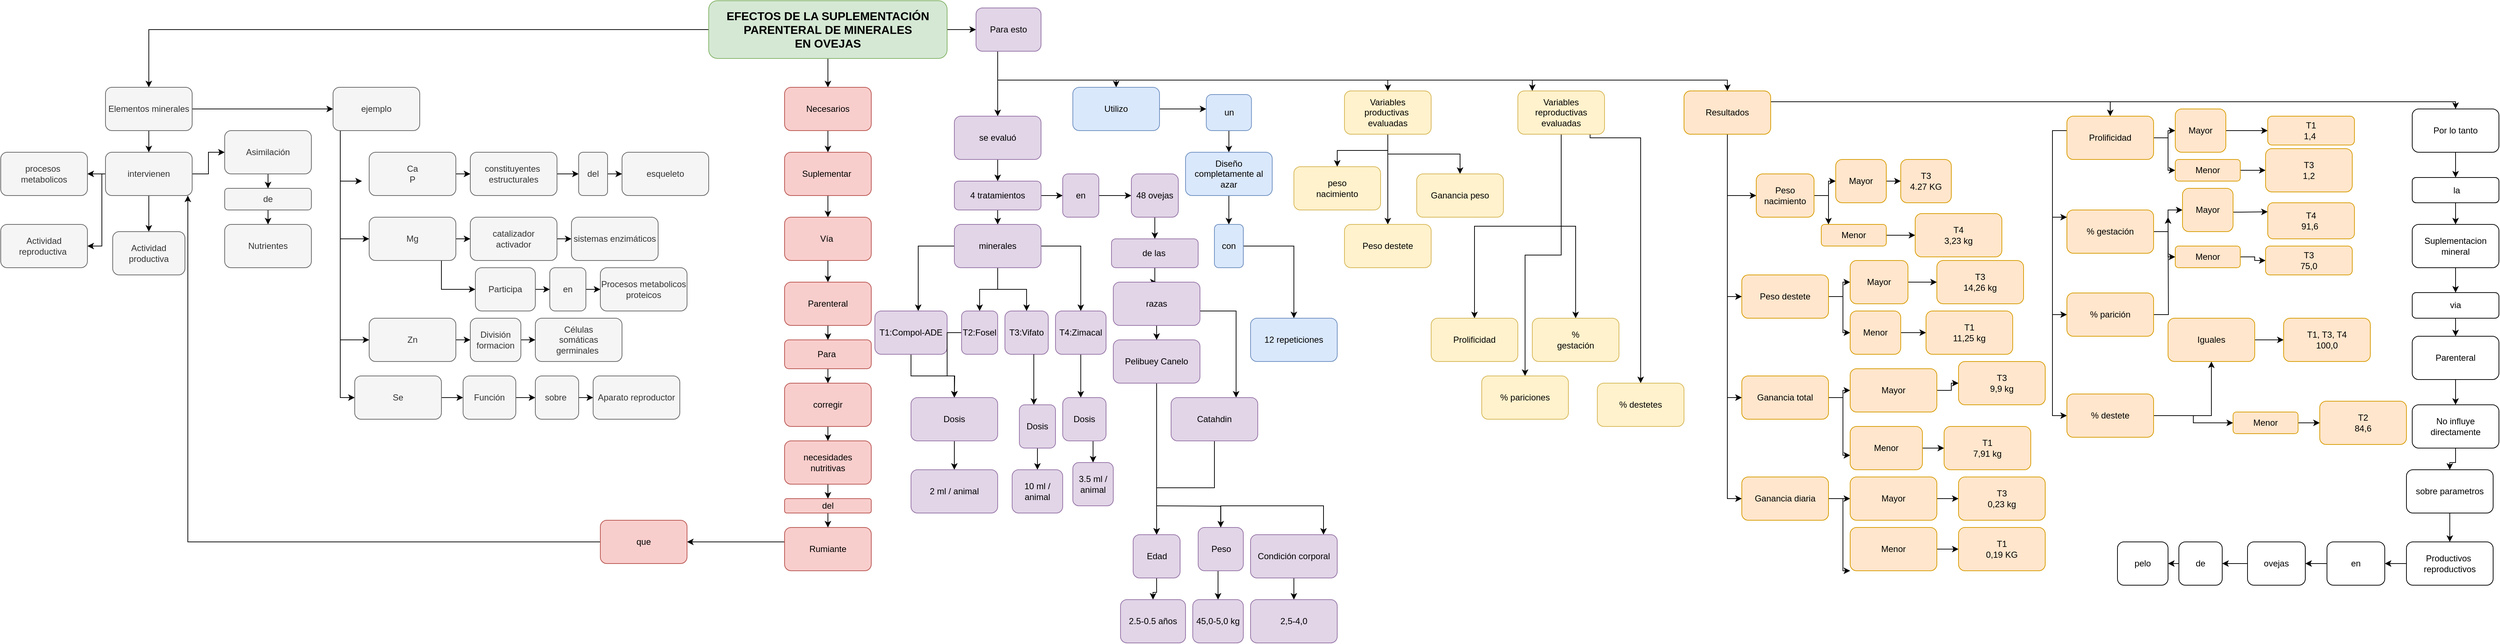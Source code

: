 <mxfile version="13.7.4" type="github">
  <diagram id="lT61E3lzWkeddvSnfBq3" name="Página-1">
    <mxGraphModel dx="1447" dy="722" grid="1" gridSize="10" guides="1" tooltips="1" connect="1" arrows="1" fold="1" page="1" pageScale="1" pageWidth="827" pageHeight="1169" math="0" shadow="0">
      <root>
        <mxCell id="0" />
        <mxCell id="1" parent="0" />
        <mxCell id="2gfPZMOfzQ_g1YUWLq3s-4" value="" style="edgeStyle=orthogonalEdgeStyle;rounded=0;orthogonalLoop=1;jettySize=auto;html=1;" parent="1" source="2gfPZMOfzQ_g1YUWLq3s-2" target="2gfPZMOfzQ_g1YUWLq3s-3" edge="1">
          <mxGeometry relative="1" as="geometry" />
        </mxCell>
        <mxCell id="bdQv-rSz0V_LFfHVRnmM-10" value="" style="edgeStyle=orthogonalEdgeStyle;rounded=0;orthogonalLoop=1;jettySize=auto;html=1;" parent="1" source="2gfPZMOfzQ_g1YUWLq3s-2" target="bdQv-rSz0V_LFfHVRnmM-9" edge="1">
          <mxGeometry relative="1" as="geometry" />
        </mxCell>
        <mxCell id="FNXZ0TUTS9bhZJbSHn8b-2" value="" style="edgeStyle=orthogonalEdgeStyle;rounded=0;orthogonalLoop=1;jettySize=auto;html=1;" parent="1" source="2gfPZMOfzQ_g1YUWLq3s-2" edge="1">
          <mxGeometry relative="1" as="geometry">
            <mxPoint x="1520" y="220" as="targetPoint" />
            <Array as="points">
              <mxPoint x="1510" y="220" />
            </Array>
          </mxGeometry>
        </mxCell>
        <mxCell id="2gfPZMOfzQ_g1YUWLq3s-2" value="&lt;font style=&quot;font-size: 16px&quot;&gt;&lt;b&gt;EFECTOS DE LA SUPLEMENTACIÓN PARENTERAL DE MINERALES EN&amp;nbsp;&lt;/b&gt;&lt;/font&gt;&lt;span style=&quot;font-size: 16px&quot;&gt;&lt;b&gt;OVEJAS&lt;/b&gt;&lt;/span&gt;" style="rounded=1;whiteSpace=wrap;html=1;fillColor=#d5e8d4;strokeColor=#82b366;" parent="1" vertex="1">
          <mxGeometry x="1150" y="180" width="330" height="80" as="geometry" />
        </mxCell>
        <mxCell id="2gfPZMOfzQ_g1YUWLq3s-6" value="" style="edgeStyle=orthogonalEdgeStyle;rounded=0;orthogonalLoop=1;jettySize=auto;html=1;" parent="1" source="2gfPZMOfzQ_g1YUWLq3s-3" target="2gfPZMOfzQ_g1YUWLq3s-5" edge="1">
          <mxGeometry relative="1" as="geometry" />
        </mxCell>
        <mxCell id="2gfPZMOfzQ_g1YUWLq3s-22" value="" style="edgeStyle=orthogonalEdgeStyle;rounded=0;orthogonalLoop=1;jettySize=auto;html=1;" parent="1" source="2gfPZMOfzQ_g1YUWLq3s-3" target="2gfPZMOfzQ_g1YUWLq3s-21" edge="1">
          <mxGeometry relative="1" as="geometry" />
        </mxCell>
        <mxCell id="2gfPZMOfzQ_g1YUWLq3s-3" value="Elementos minerales" style="whiteSpace=wrap;html=1;rounded=1;fillColor=#f5f5f5;strokeColor=#666666;fontColor=#333333;" parent="1" vertex="1">
          <mxGeometry x="315" y="300" width="120" height="60" as="geometry" />
        </mxCell>
        <mxCell id="2gfPZMOfzQ_g1YUWLq3s-8" value="" style="edgeStyle=orthogonalEdgeStyle;rounded=0;orthogonalLoop=1;jettySize=auto;html=1;" parent="1" source="2gfPZMOfzQ_g1YUWLq3s-5" target="2gfPZMOfzQ_g1YUWLq3s-7" edge="1">
          <mxGeometry relative="1" as="geometry" />
        </mxCell>
        <mxCell id="2gfPZMOfzQ_g1YUWLq3s-11" value="" style="edgeStyle=orthogonalEdgeStyle;rounded=0;orthogonalLoop=1;jettySize=auto;html=1;" parent="1" source="2gfPZMOfzQ_g1YUWLq3s-5" target="2gfPZMOfzQ_g1YUWLq3s-10" edge="1">
          <mxGeometry relative="1" as="geometry">
            <Array as="points">
              <mxPoint x="310" y="420" />
              <mxPoint x="310" y="520" />
            </Array>
          </mxGeometry>
        </mxCell>
        <mxCell id="2gfPZMOfzQ_g1YUWLq3s-13" value="" style="edgeStyle=orthogonalEdgeStyle;rounded=0;orthogonalLoop=1;jettySize=auto;html=1;" parent="1" source="2gfPZMOfzQ_g1YUWLq3s-5" target="2gfPZMOfzQ_g1YUWLq3s-12" edge="1">
          <mxGeometry relative="1" as="geometry">
            <Array as="points">
              <mxPoint x="375" y="490" />
              <mxPoint x="375" y="490" />
            </Array>
          </mxGeometry>
        </mxCell>
        <mxCell id="2gfPZMOfzQ_g1YUWLq3s-15" value="" style="edgeStyle=orthogonalEdgeStyle;rounded=0;orthogonalLoop=1;jettySize=auto;html=1;" parent="1" source="2gfPZMOfzQ_g1YUWLq3s-5" target="2gfPZMOfzQ_g1YUWLq3s-14" edge="1">
          <mxGeometry relative="1" as="geometry" />
        </mxCell>
        <mxCell id="2gfPZMOfzQ_g1YUWLq3s-5" value="intervienen" style="whiteSpace=wrap;html=1;rounded=1;fontColor=#333333;strokeColor=#666666;fillColor=#f5f5f5;" parent="1" vertex="1">
          <mxGeometry x="315" y="390" width="120" height="60" as="geometry" />
        </mxCell>
        <mxCell id="2gfPZMOfzQ_g1YUWLq3s-7" value="procesos&amp;nbsp; metabolicos" style="whiteSpace=wrap;html=1;rounded=1;fontColor=#333333;strokeColor=#666666;fillColor=#f5f5f5;" parent="1" vertex="1">
          <mxGeometry x="170" y="390" width="120" height="60" as="geometry" />
        </mxCell>
        <mxCell id="2gfPZMOfzQ_g1YUWLq3s-10" value="Actividad reproductiva&amp;nbsp;" style="whiteSpace=wrap;html=1;rounded=1;fontColor=#333333;strokeColor=#666666;fillColor=#f5f5f5;" parent="1" vertex="1">
          <mxGeometry x="170" y="490" width="120" height="60" as="geometry" />
        </mxCell>
        <mxCell id="2gfPZMOfzQ_g1YUWLq3s-12" value="Actividad &lt;br&gt;productiva" style="whiteSpace=wrap;html=1;rounded=1;fontColor=#333333;strokeColor=#666666;fillColor=#f5f5f5;" parent="1" vertex="1">
          <mxGeometry x="325" y="500" width="100" height="60" as="geometry" />
        </mxCell>
        <mxCell id="2gfPZMOfzQ_g1YUWLq3s-17" value="" style="edgeStyle=orthogonalEdgeStyle;rounded=0;orthogonalLoop=1;jettySize=auto;html=1;" parent="1" source="2gfPZMOfzQ_g1YUWLq3s-14" target="2gfPZMOfzQ_g1YUWLq3s-16" edge="1">
          <mxGeometry relative="1" as="geometry" />
        </mxCell>
        <mxCell id="2gfPZMOfzQ_g1YUWLq3s-14" value="Asimilación" style="whiteSpace=wrap;html=1;rounded=1;fontColor=#333333;strokeColor=#666666;fillColor=#f5f5f5;" parent="1" vertex="1">
          <mxGeometry x="480" y="360" width="120" height="60" as="geometry" />
        </mxCell>
        <mxCell id="2gfPZMOfzQ_g1YUWLq3s-19" value="" style="edgeStyle=orthogonalEdgeStyle;rounded=0;orthogonalLoop=1;jettySize=auto;html=1;" parent="1" source="2gfPZMOfzQ_g1YUWLq3s-16" target="2gfPZMOfzQ_g1YUWLq3s-18" edge="1">
          <mxGeometry relative="1" as="geometry" />
        </mxCell>
        <mxCell id="2gfPZMOfzQ_g1YUWLq3s-16" value="de" style="whiteSpace=wrap;html=1;rounded=1;fontColor=#333333;strokeColor=#666666;fillColor=#f5f5f5;" parent="1" vertex="1">
          <mxGeometry x="480" y="440" width="120" height="30" as="geometry" />
        </mxCell>
        <mxCell id="2gfPZMOfzQ_g1YUWLq3s-18" value="Nutrientes" style="whiteSpace=wrap;html=1;rounded=1;fontColor=#333333;strokeColor=#666666;fillColor=#f5f5f5;" parent="1" vertex="1">
          <mxGeometry x="480" y="490" width="120" height="60" as="geometry" />
        </mxCell>
        <mxCell id="2gfPZMOfzQ_g1YUWLq3s-24" value="" style="edgeStyle=orthogonalEdgeStyle;rounded=0;orthogonalLoop=1;jettySize=auto;html=1;" parent="1" source="2gfPZMOfzQ_g1YUWLq3s-21" edge="1">
          <mxGeometry relative="1" as="geometry">
            <mxPoint x="670" y="430" as="targetPoint" />
            <Array as="points">
              <mxPoint x="640" y="430" />
            </Array>
          </mxGeometry>
        </mxCell>
        <mxCell id="2gfPZMOfzQ_g1YUWLq3s-21" value="ejemplo" style="whiteSpace=wrap;html=1;rounded=1;fontColor=#333333;strokeColor=#666666;fillColor=#f5f5f5;" parent="1" vertex="1">
          <mxGeometry x="630" y="300" width="120" height="60" as="geometry" />
        </mxCell>
        <mxCell id="2gfPZMOfzQ_g1YUWLq3s-26" value="" style="edgeStyle=orthogonalEdgeStyle;rounded=0;orthogonalLoop=1;jettySize=auto;html=1;" parent="1" source="2gfPZMOfzQ_g1YUWLq3s-23" target="2gfPZMOfzQ_g1YUWLq3s-25" edge="1">
          <mxGeometry relative="1" as="geometry" />
        </mxCell>
        <mxCell id="2gfPZMOfzQ_g1YUWLq3s-32" value="" style="edgeStyle=orthogonalEdgeStyle;rounded=0;orthogonalLoop=1;jettySize=auto;html=1;" parent="1" target="2gfPZMOfzQ_g1YUWLq3s-31" edge="1">
          <mxGeometry relative="1" as="geometry">
            <mxPoint x="650" y="430" as="sourcePoint" />
            <Array as="points">
              <mxPoint x="640" y="430" />
              <mxPoint x="640" y="510" />
            </Array>
          </mxGeometry>
        </mxCell>
        <mxCell id="2gfPZMOfzQ_g1YUWLq3s-23" value="Ca&lt;br&gt;P" style="whiteSpace=wrap;html=1;rounded=1;fontColor=#333333;strokeColor=#666666;fillColor=#f5f5f5;" parent="1" vertex="1">
          <mxGeometry x="680" y="390" width="120" height="60" as="geometry" />
        </mxCell>
        <mxCell id="2gfPZMOfzQ_g1YUWLq3s-28" value="" style="edgeStyle=orthogonalEdgeStyle;rounded=0;orthogonalLoop=1;jettySize=auto;html=1;" parent="1" source="2gfPZMOfzQ_g1YUWLq3s-25" target="2gfPZMOfzQ_g1YUWLq3s-27" edge="1">
          <mxGeometry relative="1" as="geometry" />
        </mxCell>
        <mxCell id="2gfPZMOfzQ_g1YUWLq3s-25" value="constituyentes&amp;nbsp;&lt;br&gt;estructurales" style="whiteSpace=wrap;html=1;rounded=1;fontColor=#333333;strokeColor=#666666;fillColor=#f5f5f5;" parent="1" vertex="1">
          <mxGeometry x="820" y="390" width="120" height="60" as="geometry" />
        </mxCell>
        <mxCell id="2gfPZMOfzQ_g1YUWLq3s-30" value="" style="edgeStyle=orthogonalEdgeStyle;rounded=0;orthogonalLoop=1;jettySize=auto;html=1;" parent="1" source="2gfPZMOfzQ_g1YUWLq3s-27" target="2gfPZMOfzQ_g1YUWLq3s-29" edge="1">
          <mxGeometry relative="1" as="geometry" />
        </mxCell>
        <mxCell id="2gfPZMOfzQ_g1YUWLq3s-27" value="del" style="whiteSpace=wrap;html=1;rounded=1;fontColor=#333333;strokeColor=#666666;fillColor=#f5f5f5;" parent="1" vertex="1">
          <mxGeometry x="970" y="390" width="40" height="60" as="geometry" />
        </mxCell>
        <mxCell id="2gfPZMOfzQ_g1YUWLq3s-29" value="esqueleto" style="whiteSpace=wrap;html=1;rounded=1;fontColor=#333333;strokeColor=#666666;fillColor=#f5f5f5;" parent="1" vertex="1">
          <mxGeometry x="1030" y="390" width="120" height="60" as="geometry" />
        </mxCell>
        <mxCell id="2gfPZMOfzQ_g1YUWLq3s-34" value="" style="edgeStyle=orthogonalEdgeStyle;rounded=0;orthogonalLoop=1;jettySize=auto;html=1;" parent="1" source="2gfPZMOfzQ_g1YUWLq3s-31" target="2gfPZMOfzQ_g1YUWLq3s-33" edge="1">
          <mxGeometry relative="1" as="geometry" />
        </mxCell>
        <mxCell id="2gfPZMOfzQ_g1YUWLq3s-38" value="" style="edgeStyle=orthogonalEdgeStyle;rounded=0;orthogonalLoop=1;jettySize=auto;html=1;" parent="1" source="2gfPZMOfzQ_g1YUWLq3s-31" target="2gfPZMOfzQ_g1YUWLq3s-37" edge="1">
          <mxGeometry relative="1" as="geometry">
            <Array as="points">
              <mxPoint x="780" y="580" />
            </Array>
          </mxGeometry>
        </mxCell>
        <mxCell id="2gfPZMOfzQ_g1YUWLq3s-44" value="" style="edgeStyle=orthogonalEdgeStyle;rounded=0;orthogonalLoop=1;jettySize=auto;html=1;" parent="1" source="2gfPZMOfzQ_g1YUWLq3s-31" target="2gfPZMOfzQ_g1YUWLq3s-43" edge="1">
          <mxGeometry relative="1" as="geometry">
            <Array as="points">
              <mxPoint x="640" y="510" />
              <mxPoint x="640" y="650" />
            </Array>
          </mxGeometry>
        </mxCell>
        <mxCell id="2gfPZMOfzQ_g1YUWLq3s-31" value="Mg" style="whiteSpace=wrap;html=1;rounded=1;fontColor=#333333;strokeColor=#666666;fillColor=#f5f5f5;" parent="1" vertex="1">
          <mxGeometry x="680" y="480" width="120" height="60" as="geometry" />
        </mxCell>
        <mxCell id="2gfPZMOfzQ_g1YUWLq3s-36" value="" style="edgeStyle=orthogonalEdgeStyle;rounded=0;orthogonalLoop=1;jettySize=auto;html=1;" parent="1" source="2gfPZMOfzQ_g1YUWLq3s-33" target="2gfPZMOfzQ_g1YUWLq3s-35" edge="1">
          <mxGeometry relative="1" as="geometry" />
        </mxCell>
        <mxCell id="2gfPZMOfzQ_g1YUWLq3s-33" value="catalizador&lt;br&gt;activador" style="whiteSpace=wrap;html=1;rounded=1;fontColor=#333333;strokeColor=#666666;fillColor=#f5f5f5;" parent="1" vertex="1">
          <mxGeometry x="820" y="480" width="120" height="60" as="geometry" />
        </mxCell>
        <mxCell id="2gfPZMOfzQ_g1YUWLq3s-35" value="sistemas enzimáticos" style="whiteSpace=wrap;html=1;rounded=1;fontColor=#333333;strokeColor=#666666;fillColor=#f5f5f5;" parent="1" vertex="1">
          <mxGeometry x="960" y="480" width="120" height="60" as="geometry" />
        </mxCell>
        <mxCell id="2gfPZMOfzQ_g1YUWLq3s-40" value="" style="edgeStyle=orthogonalEdgeStyle;rounded=0;orthogonalLoop=1;jettySize=auto;html=1;" parent="1" source="2gfPZMOfzQ_g1YUWLq3s-37" target="2gfPZMOfzQ_g1YUWLq3s-39" edge="1">
          <mxGeometry relative="1" as="geometry" />
        </mxCell>
        <mxCell id="2gfPZMOfzQ_g1YUWLq3s-37" value="Participa" style="whiteSpace=wrap;html=1;rounded=1;fontColor=#333333;strokeColor=#666666;fillColor=#f5f5f5;" parent="1" vertex="1">
          <mxGeometry x="827" y="550" width="83" height="60" as="geometry" />
        </mxCell>
        <mxCell id="2gfPZMOfzQ_g1YUWLq3s-42" value="" style="edgeStyle=orthogonalEdgeStyle;rounded=0;orthogonalLoop=1;jettySize=auto;html=1;" parent="1" source="2gfPZMOfzQ_g1YUWLq3s-39" target="2gfPZMOfzQ_g1YUWLq3s-41" edge="1">
          <mxGeometry relative="1" as="geometry" />
        </mxCell>
        <mxCell id="2gfPZMOfzQ_g1YUWLq3s-39" value="en" style="whiteSpace=wrap;html=1;rounded=1;fontColor=#333333;strokeColor=#666666;fillColor=#f5f5f5;" parent="1" vertex="1">
          <mxGeometry x="930" y="550" width="50" height="60" as="geometry" />
        </mxCell>
        <mxCell id="2gfPZMOfzQ_g1YUWLq3s-41" value="Procesos metabolicos&lt;br&gt;proteicos" style="whiteSpace=wrap;html=1;rounded=1;fontColor=#333333;strokeColor=#666666;fillColor=#f5f5f5;" parent="1" vertex="1">
          <mxGeometry x="1000" y="550" width="120" height="60" as="geometry" />
        </mxCell>
        <mxCell id="2gfPZMOfzQ_g1YUWLq3s-46" value="" style="edgeStyle=orthogonalEdgeStyle;rounded=0;orthogonalLoop=1;jettySize=auto;html=1;" parent="1" source="2gfPZMOfzQ_g1YUWLq3s-43" target="2gfPZMOfzQ_g1YUWLq3s-45" edge="1">
          <mxGeometry relative="1" as="geometry" />
        </mxCell>
        <mxCell id="bdQv-rSz0V_LFfHVRnmM-2" value="" style="edgeStyle=orthogonalEdgeStyle;rounded=0;orthogonalLoop=1;jettySize=auto;html=1;" parent="1" source="2gfPZMOfzQ_g1YUWLq3s-43" target="bdQv-rSz0V_LFfHVRnmM-1" edge="1">
          <mxGeometry relative="1" as="geometry">
            <Array as="points">
              <mxPoint x="640" y="650" />
              <mxPoint x="640" y="730" />
            </Array>
          </mxGeometry>
        </mxCell>
        <mxCell id="2gfPZMOfzQ_g1YUWLq3s-43" value="Zn" style="whiteSpace=wrap;html=1;rounded=1;fontColor=#333333;strokeColor=#666666;fillColor=#f5f5f5;" parent="1" vertex="1">
          <mxGeometry x="680" y="620" width="120" height="60" as="geometry" />
        </mxCell>
        <mxCell id="2gfPZMOfzQ_g1YUWLq3s-48" value="" style="edgeStyle=orthogonalEdgeStyle;rounded=0;orthogonalLoop=1;jettySize=auto;html=1;" parent="1" source="2gfPZMOfzQ_g1YUWLq3s-45" target="2gfPZMOfzQ_g1YUWLq3s-47" edge="1">
          <mxGeometry relative="1" as="geometry" />
        </mxCell>
        <mxCell id="2gfPZMOfzQ_g1YUWLq3s-45" value="División&lt;br&gt;formacion" style="whiteSpace=wrap;html=1;rounded=1;fontColor=#333333;strokeColor=#666666;fillColor=#f5f5f5;" parent="1" vertex="1">
          <mxGeometry x="820" y="620" width="70" height="60" as="geometry" />
        </mxCell>
        <mxCell id="2gfPZMOfzQ_g1YUWLq3s-47" value="Células&lt;br&gt;somáticas&lt;br&gt;germinales&amp;nbsp;" style="whiteSpace=wrap;html=1;rounded=1;fontColor=#333333;strokeColor=#666666;fillColor=#f5f5f5;" parent="1" vertex="1">
          <mxGeometry x="910" y="620" width="120" height="60" as="geometry" />
        </mxCell>
        <mxCell id="bdQv-rSz0V_LFfHVRnmM-4" value="" style="edgeStyle=orthogonalEdgeStyle;rounded=0;orthogonalLoop=1;jettySize=auto;html=1;" parent="1" source="bdQv-rSz0V_LFfHVRnmM-1" target="bdQv-rSz0V_LFfHVRnmM-3" edge="1">
          <mxGeometry relative="1" as="geometry" />
        </mxCell>
        <mxCell id="bdQv-rSz0V_LFfHVRnmM-1" value="Se" style="whiteSpace=wrap;html=1;rounded=1;fontColor=#333333;strokeColor=#666666;fillColor=#f5f5f5;" parent="1" vertex="1">
          <mxGeometry x="660" y="700" width="120" height="60" as="geometry" />
        </mxCell>
        <mxCell id="bdQv-rSz0V_LFfHVRnmM-6" value="" style="edgeStyle=orthogonalEdgeStyle;rounded=0;orthogonalLoop=1;jettySize=auto;html=1;" parent="1" source="bdQv-rSz0V_LFfHVRnmM-3" target="bdQv-rSz0V_LFfHVRnmM-5" edge="1">
          <mxGeometry relative="1" as="geometry" />
        </mxCell>
        <mxCell id="bdQv-rSz0V_LFfHVRnmM-3" value="Función" style="whiteSpace=wrap;html=1;rounded=1;fontColor=#333333;strokeColor=#666666;fillColor=#f5f5f5;" parent="1" vertex="1">
          <mxGeometry x="810" y="700" width="73" height="60" as="geometry" />
        </mxCell>
        <mxCell id="bdQv-rSz0V_LFfHVRnmM-8" value="" style="edgeStyle=orthogonalEdgeStyle;rounded=0;orthogonalLoop=1;jettySize=auto;html=1;" parent="1" source="bdQv-rSz0V_LFfHVRnmM-5" target="bdQv-rSz0V_LFfHVRnmM-7" edge="1">
          <mxGeometry relative="1" as="geometry" />
        </mxCell>
        <mxCell id="bdQv-rSz0V_LFfHVRnmM-5" value="sobre&amp;nbsp;" style="whiteSpace=wrap;html=1;rounded=1;fontColor=#333333;strokeColor=#666666;fillColor=#f5f5f5;" parent="1" vertex="1">
          <mxGeometry x="910" y="700" width="60" height="60" as="geometry" />
        </mxCell>
        <mxCell id="bdQv-rSz0V_LFfHVRnmM-7" value="Aparato reproductor" style="whiteSpace=wrap;html=1;rounded=1;fontColor=#333333;strokeColor=#666666;fillColor=#f5f5f5;" parent="1" vertex="1">
          <mxGeometry x="990" y="700" width="120" height="60" as="geometry" />
        </mxCell>
        <mxCell id="bdQv-rSz0V_LFfHVRnmM-12" value="" style="edgeStyle=orthogonalEdgeStyle;rounded=0;orthogonalLoop=1;jettySize=auto;html=1;" parent="1" source="bdQv-rSz0V_LFfHVRnmM-9" target="bdQv-rSz0V_LFfHVRnmM-11" edge="1">
          <mxGeometry relative="1" as="geometry" />
        </mxCell>
        <mxCell id="bdQv-rSz0V_LFfHVRnmM-9" value="Necesarios" style="whiteSpace=wrap;html=1;rounded=1;strokeColor=#b85450;fillColor=#f8cecc;" parent="1" vertex="1">
          <mxGeometry x="1255" y="300" width="120" height="60" as="geometry" />
        </mxCell>
        <mxCell id="bdQv-rSz0V_LFfHVRnmM-14" value="" style="edgeStyle=orthogonalEdgeStyle;rounded=0;orthogonalLoop=1;jettySize=auto;html=1;" parent="1" source="bdQv-rSz0V_LFfHVRnmM-11" target="bdQv-rSz0V_LFfHVRnmM-13" edge="1">
          <mxGeometry relative="1" as="geometry" />
        </mxCell>
        <mxCell id="bdQv-rSz0V_LFfHVRnmM-11" value="Suplementar&amp;nbsp;" style="whiteSpace=wrap;html=1;rounded=1;strokeColor=#b85450;fillColor=#f8cecc;" parent="1" vertex="1">
          <mxGeometry x="1255" y="390" width="120" height="60" as="geometry" />
        </mxCell>
        <mxCell id="bdQv-rSz0V_LFfHVRnmM-16" value="" style="edgeStyle=orthogonalEdgeStyle;rounded=0;orthogonalLoop=1;jettySize=auto;html=1;" parent="1" source="bdQv-rSz0V_LFfHVRnmM-13" target="bdQv-rSz0V_LFfHVRnmM-15" edge="1">
          <mxGeometry relative="1" as="geometry" />
        </mxCell>
        <mxCell id="bdQv-rSz0V_LFfHVRnmM-13" value="Vía&amp;nbsp;" style="whiteSpace=wrap;html=1;rounded=1;strokeColor=#b85450;fillColor=#f8cecc;" parent="1" vertex="1">
          <mxGeometry x="1255" y="480" width="120" height="60" as="geometry" />
        </mxCell>
        <mxCell id="bdQv-rSz0V_LFfHVRnmM-18" value="" style="edgeStyle=orthogonalEdgeStyle;rounded=0;orthogonalLoop=1;jettySize=auto;html=1;" parent="1" source="bdQv-rSz0V_LFfHVRnmM-15" target="bdQv-rSz0V_LFfHVRnmM-17" edge="1">
          <mxGeometry relative="1" as="geometry" />
        </mxCell>
        <mxCell id="bdQv-rSz0V_LFfHVRnmM-15" value="Parenteral" style="whiteSpace=wrap;html=1;rounded=1;strokeColor=#b85450;fillColor=#f8cecc;" parent="1" vertex="1">
          <mxGeometry x="1255" y="570" width="120" height="60" as="geometry" />
        </mxCell>
        <mxCell id="bdQv-rSz0V_LFfHVRnmM-20" value="" style="edgeStyle=orthogonalEdgeStyle;rounded=0;orthogonalLoop=1;jettySize=auto;html=1;" parent="1" source="bdQv-rSz0V_LFfHVRnmM-17" target="bdQv-rSz0V_LFfHVRnmM-19" edge="1">
          <mxGeometry relative="1" as="geometry" />
        </mxCell>
        <mxCell id="bdQv-rSz0V_LFfHVRnmM-17" value="Para&amp;nbsp;" style="whiteSpace=wrap;html=1;rounded=1;strokeColor=#b85450;fillColor=#f8cecc;" parent="1" vertex="1">
          <mxGeometry x="1255" y="650" width="120" height="40" as="geometry" />
        </mxCell>
        <mxCell id="bdQv-rSz0V_LFfHVRnmM-22" value="" style="edgeStyle=orthogonalEdgeStyle;rounded=0;orthogonalLoop=1;jettySize=auto;html=1;" parent="1" source="bdQv-rSz0V_LFfHVRnmM-19" target="bdQv-rSz0V_LFfHVRnmM-21" edge="1">
          <mxGeometry relative="1" as="geometry" />
        </mxCell>
        <mxCell id="bdQv-rSz0V_LFfHVRnmM-19" value="corregir" style="whiteSpace=wrap;html=1;rounded=1;strokeColor=#b85450;fillColor=#f8cecc;" parent="1" vertex="1">
          <mxGeometry x="1255" y="710" width="120" height="60" as="geometry" />
        </mxCell>
        <mxCell id="bdQv-rSz0V_LFfHVRnmM-24" value="" style="edgeStyle=orthogonalEdgeStyle;rounded=0;orthogonalLoop=1;jettySize=auto;html=1;" parent="1" source="bdQv-rSz0V_LFfHVRnmM-21" target="bdQv-rSz0V_LFfHVRnmM-23" edge="1">
          <mxGeometry relative="1" as="geometry">
            <Array as="points">
              <mxPoint x="1315" y="930" />
              <mxPoint x="1115" y="930" />
            </Array>
          </mxGeometry>
        </mxCell>
        <mxCell id="FNXZ0TUTS9bhZJbSHn8b-4" value="" style="edgeStyle=orthogonalEdgeStyle;rounded=0;orthogonalLoop=1;jettySize=auto;html=1;" parent="1" source="bdQv-rSz0V_LFfHVRnmM-21" target="FNXZ0TUTS9bhZJbSHn8b-3" edge="1">
          <mxGeometry relative="1" as="geometry" />
        </mxCell>
        <mxCell id="bdQv-rSz0V_LFfHVRnmM-21" value="necesidades nutritivas" style="whiteSpace=wrap;html=1;rounded=1;strokeColor=#b85450;fillColor=#f8cecc;" parent="1" vertex="1">
          <mxGeometry x="1255" y="790" width="120" height="60" as="geometry" />
        </mxCell>
        <mxCell id="bdQv-rSz0V_LFfHVRnmM-25" style="edgeStyle=orthogonalEdgeStyle;rounded=0;orthogonalLoop=1;jettySize=auto;html=1;entryX=0.95;entryY=1;entryDx=0;entryDy=0;entryPerimeter=0;" parent="1" source="bdQv-rSz0V_LFfHVRnmM-23" target="2gfPZMOfzQ_g1YUWLq3s-5" edge="1">
          <mxGeometry relative="1" as="geometry" />
        </mxCell>
        <mxCell id="bdQv-rSz0V_LFfHVRnmM-23" value="que" style="whiteSpace=wrap;html=1;rounded=1;strokeColor=#b85450;fillColor=#f8cecc;" parent="1" vertex="1">
          <mxGeometry x="1000" y="900" width="120" height="60" as="geometry" />
        </mxCell>
        <mxCell id="FNXZ0TUTS9bhZJbSHn8b-8" value="" style="edgeStyle=orthogonalEdgeStyle;rounded=0;orthogonalLoop=1;jettySize=auto;html=1;entryX=0.5;entryY=0;entryDx=0;entryDy=0;" parent="1" source="FNXZ0TUTS9bhZJbSHn8b-1" target="FNXZ0TUTS9bhZJbSHn8b-7" edge="1">
          <mxGeometry relative="1" as="geometry">
            <mxPoint x="1570" y="340" as="targetPoint" />
            <Array as="points">
              <mxPoint x="1550" y="270" />
              <mxPoint x="1550" y="270" />
            </Array>
          </mxGeometry>
        </mxCell>
        <mxCell id="FNXZ0TUTS9bhZJbSHn8b-67" value="" style="edgeStyle=orthogonalEdgeStyle;rounded=0;orthogonalLoop=1;jettySize=auto;html=1;" parent="1" target="FNXZ0TUTS9bhZJbSHn8b-66" edge="1">
          <mxGeometry relative="1" as="geometry">
            <mxPoint x="1550" y="290" as="sourcePoint" />
            <Array as="points">
              <mxPoint x="1565" y="290" />
              <mxPoint x="1714" y="290" />
            </Array>
          </mxGeometry>
        </mxCell>
        <mxCell id="FNXZ0TUTS9bhZJbSHn8b-1" value="Para esto" style="whiteSpace=wrap;html=1;rounded=1;strokeColor=#9673a6;fillColor=#e1d5e7;" parent="1" vertex="1">
          <mxGeometry x="1520" y="190" width="90" height="60" as="geometry" />
        </mxCell>
        <mxCell id="FNXZ0TUTS9bhZJbSHn8b-6" value="" style="edgeStyle=orthogonalEdgeStyle;rounded=0;orthogonalLoop=1;jettySize=auto;html=1;" parent="1" source="FNXZ0TUTS9bhZJbSHn8b-3" target="FNXZ0TUTS9bhZJbSHn8b-5" edge="1">
          <mxGeometry relative="1" as="geometry" />
        </mxCell>
        <mxCell id="FNXZ0TUTS9bhZJbSHn8b-3" value="del" style="whiteSpace=wrap;html=1;rounded=1;strokeColor=#b85450;fillColor=#f8cecc;" parent="1" vertex="1">
          <mxGeometry x="1255" y="870" width="120" height="20" as="geometry" />
        </mxCell>
        <mxCell id="FNXZ0TUTS9bhZJbSHn8b-5" value="Rumiante" style="whiteSpace=wrap;html=1;rounded=1;strokeColor=#b85450;fillColor=#f8cecc;" parent="1" vertex="1">
          <mxGeometry x="1255" y="910" width="120" height="60" as="geometry" />
        </mxCell>
        <mxCell id="FNXZ0TUTS9bhZJbSHn8b-10" value="" style="edgeStyle=orthogonalEdgeStyle;rounded=0;orthogonalLoop=1;jettySize=auto;html=1;" parent="1" source="FNXZ0TUTS9bhZJbSHn8b-7" target="FNXZ0TUTS9bhZJbSHn8b-9" edge="1">
          <mxGeometry relative="1" as="geometry" />
        </mxCell>
        <mxCell id="FNXZ0TUTS9bhZJbSHn8b-7" value="se evaluó" style="whiteSpace=wrap;html=1;rounded=1;strokeColor=#9673a6;fillColor=#e1d5e7;" parent="1" vertex="1">
          <mxGeometry x="1490" y="340" width="120" height="60" as="geometry" />
        </mxCell>
        <mxCell id="FNXZ0TUTS9bhZJbSHn8b-12" value="" style="edgeStyle=orthogonalEdgeStyle;rounded=0;orthogonalLoop=1;jettySize=auto;html=1;" parent="1" source="FNXZ0TUTS9bhZJbSHn8b-9" target="FNXZ0TUTS9bhZJbSHn8b-11" edge="1">
          <mxGeometry relative="1" as="geometry" />
        </mxCell>
        <mxCell id="FNXZ0TUTS9bhZJbSHn8b-40" value="" style="edgeStyle=orthogonalEdgeStyle;rounded=0;orthogonalLoop=1;jettySize=auto;html=1;" parent="1" source="FNXZ0TUTS9bhZJbSHn8b-9" target="FNXZ0TUTS9bhZJbSHn8b-39" edge="1">
          <mxGeometry relative="1" as="geometry" />
        </mxCell>
        <mxCell id="FNXZ0TUTS9bhZJbSHn8b-9" value="4 tratamientos" style="whiteSpace=wrap;html=1;rounded=1;strokeColor=#9673a6;fillColor=#e1d5e7;" parent="1" vertex="1">
          <mxGeometry x="1490" y="430" width="120" height="40" as="geometry" />
        </mxCell>
        <mxCell id="FNXZ0TUTS9bhZJbSHn8b-14" value="" style="edgeStyle=orthogonalEdgeStyle;rounded=0;orthogonalLoop=1;jettySize=auto;html=1;" parent="1" source="FNXZ0TUTS9bhZJbSHn8b-11" target="FNXZ0TUTS9bhZJbSHn8b-13" edge="1">
          <mxGeometry relative="1" as="geometry">
            <Array as="points">
              <mxPoint x="1440" y="520" />
            </Array>
          </mxGeometry>
        </mxCell>
        <mxCell id="FNXZ0TUTS9bhZJbSHn8b-16" value="" style="edgeStyle=orthogonalEdgeStyle;rounded=0;orthogonalLoop=1;jettySize=auto;html=1;" parent="1" source="FNXZ0TUTS9bhZJbSHn8b-11" target="FNXZ0TUTS9bhZJbSHn8b-15" edge="1">
          <mxGeometry relative="1" as="geometry" />
        </mxCell>
        <mxCell id="FNXZ0TUTS9bhZJbSHn8b-18" value="" style="edgeStyle=orthogonalEdgeStyle;rounded=0;orthogonalLoop=1;jettySize=auto;html=1;" parent="1" source="FNXZ0TUTS9bhZJbSHn8b-11" target="FNXZ0TUTS9bhZJbSHn8b-17" edge="1">
          <mxGeometry relative="1" as="geometry" />
        </mxCell>
        <mxCell id="FNXZ0TUTS9bhZJbSHn8b-20" value="" style="edgeStyle=orthogonalEdgeStyle;rounded=0;orthogonalLoop=1;jettySize=auto;html=1;" parent="1" source="FNXZ0TUTS9bhZJbSHn8b-11" target="FNXZ0TUTS9bhZJbSHn8b-19" edge="1">
          <mxGeometry relative="1" as="geometry" />
        </mxCell>
        <mxCell id="FNXZ0TUTS9bhZJbSHn8b-11" value="minerales" style="whiteSpace=wrap;html=1;rounded=1;strokeColor=#9673a6;fillColor=#e1d5e7;" parent="1" vertex="1">
          <mxGeometry x="1490" y="490" width="120" height="60" as="geometry" />
        </mxCell>
        <mxCell id="FNXZ0TUTS9bhZJbSHn8b-22" value="" style="edgeStyle=orthogonalEdgeStyle;rounded=0;orthogonalLoop=1;jettySize=auto;html=1;" parent="1" source="FNXZ0TUTS9bhZJbSHn8b-13" target="FNXZ0TUTS9bhZJbSHn8b-21" edge="1">
          <mxGeometry relative="1" as="geometry" />
        </mxCell>
        <mxCell id="FNXZ0TUTS9bhZJbSHn8b-13" value="T1:Compol-ADE" style="whiteSpace=wrap;html=1;rounded=1;strokeColor=#9673a6;fillColor=#e1d5e7;" parent="1" vertex="1">
          <mxGeometry x="1380" y="610" width="100" height="60" as="geometry" />
        </mxCell>
        <mxCell id="FNXZ0TUTS9bhZJbSHn8b-23" style="edgeStyle=orthogonalEdgeStyle;rounded=0;orthogonalLoop=1;jettySize=auto;html=1;" parent="1" source="FNXZ0TUTS9bhZJbSHn8b-15" edge="1">
          <mxGeometry relative="1" as="geometry">
            <mxPoint x="1490" y="730" as="targetPoint" />
          </mxGeometry>
        </mxCell>
        <mxCell id="FNXZ0TUTS9bhZJbSHn8b-15" value="T2:Fosel" style="whiteSpace=wrap;html=1;rounded=1;strokeColor=#9673a6;fillColor=#e1d5e7;" parent="1" vertex="1">
          <mxGeometry x="1500" y="610" width="50" height="60" as="geometry" />
        </mxCell>
        <mxCell id="FNXZ0TUTS9bhZJbSHn8b-17" value="T3:Vifato" style="whiteSpace=wrap;html=1;rounded=1;strokeColor=#9673a6;fillColor=#e1d5e7;" parent="1" vertex="1">
          <mxGeometry x="1560" y="610" width="60" height="60" as="geometry" />
        </mxCell>
        <mxCell id="FNXZ0TUTS9bhZJbSHn8b-28" value="" style="edgeStyle=orthogonalEdgeStyle;rounded=0;orthogonalLoop=1;jettySize=auto;html=1;" parent="1" target="FNXZ0TUTS9bhZJbSHn8b-27" edge="1">
          <mxGeometry relative="1" as="geometry">
            <mxPoint x="1600" y="670" as="sourcePoint" />
            <Array as="points">
              <mxPoint x="1600" y="730" />
              <mxPoint x="1600" y="730" />
            </Array>
          </mxGeometry>
        </mxCell>
        <mxCell id="FNXZ0TUTS9bhZJbSHn8b-34" value="" style="edgeStyle=orthogonalEdgeStyle;rounded=0;orthogonalLoop=1;jettySize=auto;html=1;" parent="1" source="FNXZ0TUTS9bhZJbSHn8b-19" target="FNXZ0TUTS9bhZJbSHn8b-33" edge="1">
          <mxGeometry relative="1" as="geometry">
            <Array as="points">
              <mxPoint x="1665" y="720" />
              <mxPoint x="1665" y="720" />
            </Array>
          </mxGeometry>
        </mxCell>
        <mxCell id="FNXZ0TUTS9bhZJbSHn8b-19" value="T4:Zimacal" style="whiteSpace=wrap;html=1;rounded=1;strokeColor=#9673a6;fillColor=#e1d5e7;" parent="1" vertex="1">
          <mxGeometry x="1630" y="610" width="70" height="60" as="geometry" />
        </mxCell>
        <mxCell id="FNXZ0TUTS9bhZJbSHn8b-25" value="" style="edgeStyle=orthogonalEdgeStyle;rounded=0;orthogonalLoop=1;jettySize=auto;html=1;" parent="1" source="FNXZ0TUTS9bhZJbSHn8b-21" target="FNXZ0TUTS9bhZJbSHn8b-24" edge="1">
          <mxGeometry relative="1" as="geometry" />
        </mxCell>
        <mxCell id="FNXZ0TUTS9bhZJbSHn8b-21" value="Dosis" style="whiteSpace=wrap;html=1;rounded=1;strokeColor=#9673a6;fillColor=#e1d5e7;" parent="1" vertex="1">
          <mxGeometry x="1430" y="730" width="120" height="60" as="geometry" />
        </mxCell>
        <mxCell id="FNXZ0TUTS9bhZJbSHn8b-24" value="2 ml / animal" style="whiteSpace=wrap;html=1;rounded=1;strokeColor=#9673a6;fillColor=#e1d5e7;" parent="1" vertex="1">
          <mxGeometry x="1430" y="830" width="120" height="60" as="geometry" />
        </mxCell>
        <mxCell id="FNXZ0TUTS9bhZJbSHn8b-31" value="" style="edgeStyle=orthogonalEdgeStyle;rounded=0;orthogonalLoop=1;jettySize=auto;html=1;" parent="1" source="FNXZ0TUTS9bhZJbSHn8b-27" target="FNXZ0TUTS9bhZJbSHn8b-30" edge="1">
          <mxGeometry relative="1" as="geometry" />
        </mxCell>
        <mxCell id="FNXZ0TUTS9bhZJbSHn8b-27" value="Dosis" style="whiteSpace=wrap;html=1;rounded=1;strokeColor=#9673a6;fillColor=#e1d5e7;" parent="1" vertex="1">
          <mxGeometry x="1580" y="740" width="50" height="60" as="geometry" />
        </mxCell>
        <mxCell id="FNXZ0TUTS9bhZJbSHn8b-30" value="10 ml / animal" style="whiteSpace=wrap;html=1;rounded=1;strokeColor=#9673a6;fillColor=#e1d5e7;" parent="1" vertex="1">
          <mxGeometry x="1570" y="830" width="70" height="60" as="geometry" />
        </mxCell>
        <mxCell id="FNXZ0TUTS9bhZJbSHn8b-37" value="" style="edgeStyle=orthogonalEdgeStyle;rounded=0;orthogonalLoop=1;jettySize=auto;html=1;" parent="1" source="FNXZ0TUTS9bhZJbSHn8b-33" target="FNXZ0TUTS9bhZJbSHn8b-36" edge="1">
          <mxGeometry relative="1" as="geometry">
            <Array as="points">
              <mxPoint x="1682" y="800" />
              <mxPoint x="1682" y="800" />
            </Array>
          </mxGeometry>
        </mxCell>
        <mxCell id="FNXZ0TUTS9bhZJbSHn8b-33" value="Dosis" style="whiteSpace=wrap;html=1;rounded=1;strokeColor=#9673a6;fillColor=#e1d5e7;" parent="1" vertex="1">
          <mxGeometry x="1640" y="730" width="60" height="60" as="geometry" />
        </mxCell>
        <mxCell id="FNXZ0TUTS9bhZJbSHn8b-36" value="3.5 ml / animal" style="whiteSpace=wrap;html=1;rounded=1;strokeColor=#9673a6;fillColor=#e1d5e7;" parent="1" vertex="1">
          <mxGeometry x="1654" y="820" width="56" height="60" as="geometry" />
        </mxCell>
        <mxCell id="FNXZ0TUTS9bhZJbSHn8b-42" value="" style="edgeStyle=orthogonalEdgeStyle;rounded=0;orthogonalLoop=1;jettySize=auto;html=1;" parent="1" source="FNXZ0TUTS9bhZJbSHn8b-39" target="FNXZ0TUTS9bhZJbSHn8b-41" edge="1">
          <mxGeometry relative="1" as="geometry" />
        </mxCell>
        <mxCell id="FNXZ0TUTS9bhZJbSHn8b-39" value="en" style="whiteSpace=wrap;html=1;rounded=1;strokeColor=#9673a6;fillColor=#e1d5e7;" parent="1" vertex="1">
          <mxGeometry x="1640" y="420" width="50" height="60" as="geometry" />
        </mxCell>
        <mxCell id="FNXZ0TUTS9bhZJbSHn8b-44" value="" style="edgeStyle=orthogonalEdgeStyle;rounded=0;orthogonalLoop=1;jettySize=auto;html=1;" parent="1" source="FNXZ0TUTS9bhZJbSHn8b-41" target="FNXZ0TUTS9bhZJbSHn8b-43" edge="1">
          <mxGeometry relative="1" as="geometry" />
        </mxCell>
        <mxCell id="FNXZ0TUTS9bhZJbSHn8b-41" value="48 ovejas" style="whiteSpace=wrap;html=1;rounded=1;strokeColor=#9673a6;fillColor=#e1d5e7;" parent="1" vertex="1">
          <mxGeometry x="1735" y="420" width="65" height="60" as="geometry" />
        </mxCell>
        <mxCell id="FNXZ0TUTS9bhZJbSHn8b-46" value="" style="edgeStyle=orthogonalEdgeStyle;rounded=0;orthogonalLoop=1;jettySize=auto;html=1;" parent="1" source="FNXZ0TUTS9bhZJbSHn8b-43" target="FNXZ0TUTS9bhZJbSHn8b-45" edge="1">
          <mxGeometry relative="1" as="geometry" />
        </mxCell>
        <mxCell id="FNXZ0TUTS9bhZJbSHn8b-43" value="de las&amp;nbsp;" style="whiteSpace=wrap;html=1;rounded=1;strokeColor=#9673a6;fillColor=#e1d5e7;" parent="1" vertex="1">
          <mxGeometry x="1707.5" y="510" width="120" height="40" as="geometry" />
        </mxCell>
        <mxCell id="FNXZ0TUTS9bhZJbSHn8b-48" value="" style="edgeStyle=orthogonalEdgeStyle;rounded=0;orthogonalLoop=1;jettySize=auto;html=1;" parent="1" source="FNXZ0TUTS9bhZJbSHn8b-45" target="FNXZ0TUTS9bhZJbSHn8b-47" edge="1">
          <mxGeometry relative="1" as="geometry" />
        </mxCell>
        <mxCell id="FNXZ0TUTS9bhZJbSHn8b-50" value="" style="edgeStyle=orthogonalEdgeStyle;rounded=0;orthogonalLoop=1;jettySize=auto;html=1;" parent="1" source="FNXZ0TUTS9bhZJbSHn8b-45" target="FNXZ0TUTS9bhZJbSHn8b-49" edge="1">
          <mxGeometry relative="1" as="geometry">
            <Array as="points">
              <mxPoint x="1880" y="610" />
            </Array>
          </mxGeometry>
        </mxCell>
        <mxCell id="FNXZ0TUTS9bhZJbSHn8b-45" value="razas" style="whiteSpace=wrap;html=1;rounded=1;strokeColor=#9673a6;fillColor=#e1d5e7;" parent="1" vertex="1">
          <mxGeometry x="1710" y="570" width="120" height="60" as="geometry" />
        </mxCell>
        <mxCell id="FNXZ0TUTS9bhZJbSHn8b-53" style="edgeStyle=orthogonalEdgeStyle;rounded=0;orthogonalLoop=1;jettySize=auto;html=1;entryX=0.5;entryY=0;entryDx=0;entryDy=0;" parent="1" source="FNXZ0TUTS9bhZJbSHn8b-47" target="FNXZ0TUTS9bhZJbSHn8b-51" edge="1">
          <mxGeometry relative="1" as="geometry" />
        </mxCell>
        <mxCell id="FNXZ0TUTS9bhZJbSHn8b-47" value="Pelibuey Canelo" style="whiteSpace=wrap;html=1;rounded=1;strokeColor=#9673a6;fillColor=#e1d5e7;" parent="1" vertex="1">
          <mxGeometry x="1710" y="650" width="120" height="60" as="geometry" />
        </mxCell>
        <mxCell id="FNXZ0TUTS9bhZJbSHn8b-52" value="" style="edgeStyle=orthogonalEdgeStyle;rounded=0;orthogonalLoop=1;jettySize=auto;html=1;" parent="1" source="FNXZ0TUTS9bhZJbSHn8b-49" target="FNXZ0TUTS9bhZJbSHn8b-51" edge="1">
          <mxGeometry relative="1" as="geometry" />
        </mxCell>
        <mxCell id="FNXZ0TUTS9bhZJbSHn8b-49" value="Catahdin" style="whiteSpace=wrap;html=1;rounded=1;strokeColor=#9673a6;fillColor=#e1d5e7;" parent="1" vertex="1">
          <mxGeometry x="1790" y="730" width="120" height="60" as="geometry" />
        </mxCell>
        <mxCell id="FNXZ0TUTS9bhZJbSHn8b-55" value="" style="edgeStyle=orthogonalEdgeStyle;rounded=0;orthogonalLoop=1;jettySize=auto;html=1;" parent="1" source="FNXZ0TUTS9bhZJbSHn8b-51" target="FNXZ0TUTS9bhZJbSHn8b-54" edge="1">
          <mxGeometry relative="1" as="geometry" />
        </mxCell>
        <mxCell id="FNXZ0TUTS9bhZJbSHn8b-57" value="" style="edgeStyle=orthogonalEdgeStyle;rounded=0;orthogonalLoop=1;jettySize=auto;html=1;" parent="1" target="FNXZ0TUTS9bhZJbSHn8b-56" edge="1">
          <mxGeometry relative="1" as="geometry">
            <mxPoint x="1770" y="880" as="sourcePoint" />
          </mxGeometry>
        </mxCell>
        <mxCell id="FNXZ0TUTS9bhZJbSHn8b-51" value="Edad" style="whiteSpace=wrap;html=1;rounded=1;strokeColor=#9673a6;fillColor=#e1d5e7;" parent="1" vertex="1">
          <mxGeometry x="1737.5" y="920" width="65" height="60" as="geometry" />
        </mxCell>
        <mxCell id="FNXZ0TUTS9bhZJbSHn8b-54" value="2.5-0.5 años" style="whiteSpace=wrap;html=1;rounded=1;strokeColor=#9673a6;fillColor=#e1d5e7;" parent="1" vertex="1">
          <mxGeometry x="1720" y="1010" width="90" height="60" as="geometry" />
        </mxCell>
        <mxCell id="FNXZ0TUTS9bhZJbSHn8b-59" value="" style="edgeStyle=orthogonalEdgeStyle;rounded=0;orthogonalLoop=1;jettySize=auto;html=1;" parent="1" source="FNXZ0TUTS9bhZJbSHn8b-56" target="FNXZ0TUTS9bhZJbSHn8b-58" edge="1">
          <mxGeometry relative="1" as="geometry">
            <Array as="points">
              <mxPoint x="1855" y="980" />
              <mxPoint x="1855" y="980" />
            </Array>
          </mxGeometry>
        </mxCell>
        <mxCell id="FNXZ0TUTS9bhZJbSHn8b-61" value="" style="edgeStyle=orthogonalEdgeStyle;rounded=0;orthogonalLoop=1;jettySize=auto;html=1;" parent="1" source="FNXZ0TUTS9bhZJbSHn8b-56" target="FNXZ0TUTS9bhZJbSHn8b-60" edge="1">
          <mxGeometry relative="1" as="geometry">
            <Array as="points">
              <mxPoint x="1859" y="880" />
              <mxPoint x="2001" y="880" />
            </Array>
          </mxGeometry>
        </mxCell>
        <mxCell id="FNXZ0TUTS9bhZJbSHn8b-56" value="Peso" style="whiteSpace=wrap;html=1;rounded=1;strokeColor=#9673a6;fillColor=#e1d5e7;" parent="1" vertex="1">
          <mxGeometry x="1827.5" y="910" width="62.5" height="60" as="geometry" />
        </mxCell>
        <mxCell id="FNXZ0TUTS9bhZJbSHn8b-58" value="45,0-5,0 kg" style="whiteSpace=wrap;html=1;rounded=1;strokeColor=#9673a6;fillColor=#e1d5e7;" parent="1" vertex="1">
          <mxGeometry x="1820" y="1010" width="70" height="60" as="geometry" />
        </mxCell>
        <mxCell id="FNXZ0TUTS9bhZJbSHn8b-63" value="" style="edgeStyle=orthogonalEdgeStyle;rounded=0;orthogonalLoop=1;jettySize=auto;html=1;" parent="1" source="FNXZ0TUTS9bhZJbSHn8b-60" target="FNXZ0TUTS9bhZJbSHn8b-62" edge="1">
          <mxGeometry relative="1" as="geometry" />
        </mxCell>
        <mxCell id="FNXZ0TUTS9bhZJbSHn8b-60" value="Condición corporal" style="whiteSpace=wrap;html=1;rounded=1;strokeColor=#9673a6;fillColor=#e1d5e7;" parent="1" vertex="1">
          <mxGeometry x="1900" y="920" width="120" height="60" as="geometry" />
        </mxCell>
        <mxCell id="FNXZ0TUTS9bhZJbSHn8b-62" value="2,5-4,0" style="whiteSpace=wrap;html=1;rounded=1;strokeColor=#9673a6;fillColor=#e1d5e7;" parent="1" vertex="1">
          <mxGeometry x="1900" y="1010" width="120" height="60" as="geometry" />
        </mxCell>
        <mxCell id="FNXZ0TUTS9bhZJbSHn8b-69" value="" style="edgeStyle=orthogonalEdgeStyle;rounded=0;orthogonalLoop=1;jettySize=auto;html=1;" parent="1" source="FNXZ0TUTS9bhZJbSHn8b-66" target="FNXZ0TUTS9bhZJbSHn8b-68" edge="1">
          <mxGeometry relative="1" as="geometry">
            <Array as="points">
              <mxPoint x="1820" y="330" />
              <mxPoint x="1820" y="330" />
            </Array>
          </mxGeometry>
        </mxCell>
        <mxCell id="FNXZ0TUTS9bhZJbSHn8b-66" value="Utilizo" style="whiteSpace=wrap;html=1;rounded=1;strokeColor=#6c8ebf;fillColor=#dae8fc;" parent="1" vertex="1">
          <mxGeometry x="1654" y="300" width="120" height="60" as="geometry" />
        </mxCell>
        <mxCell id="FNXZ0TUTS9bhZJbSHn8b-71" value="" style="edgeStyle=orthogonalEdgeStyle;rounded=0;orthogonalLoop=1;jettySize=auto;html=1;" parent="1" source="FNXZ0TUTS9bhZJbSHn8b-68" target="FNXZ0TUTS9bhZJbSHn8b-70" edge="1">
          <mxGeometry relative="1" as="geometry" />
        </mxCell>
        <mxCell id="FNXZ0TUTS9bhZJbSHn8b-79" value="" style="edgeStyle=orthogonalEdgeStyle;rounded=0;orthogonalLoop=1;jettySize=auto;html=1;" parent="1" target="FNXZ0TUTS9bhZJbSHn8b-78" edge="1">
          <mxGeometry relative="1" as="geometry">
            <mxPoint x="1710" y="290" as="sourcePoint" />
            <Array as="points">
              <mxPoint x="1870" y="290" />
              <mxPoint x="2090" y="290" />
            </Array>
          </mxGeometry>
        </mxCell>
        <mxCell id="FNXZ0TUTS9bhZJbSHn8b-68" value="un" style="whiteSpace=wrap;html=1;rounded=1;strokeColor=#6c8ebf;fillColor=#dae8fc;" parent="1" vertex="1">
          <mxGeometry x="1838.75" y="310" width="62.5" height="50" as="geometry" />
        </mxCell>
        <mxCell id="FNXZ0TUTS9bhZJbSHn8b-74" value="" style="edgeStyle=orthogonalEdgeStyle;rounded=0;orthogonalLoop=1;jettySize=auto;html=1;" parent="1" source="FNXZ0TUTS9bhZJbSHn8b-70" target="FNXZ0TUTS9bhZJbSHn8b-73" edge="1">
          <mxGeometry relative="1" as="geometry" />
        </mxCell>
        <mxCell id="FNXZ0TUTS9bhZJbSHn8b-70" value="Diseño completamente al azar" style="whiteSpace=wrap;html=1;rounded=1;strokeColor=#6c8ebf;fillColor=#dae8fc;" parent="1" vertex="1">
          <mxGeometry x="1810" y="390" width="120" height="60" as="geometry" />
        </mxCell>
        <mxCell id="FNXZ0TUTS9bhZJbSHn8b-77" value="" style="edgeStyle=orthogonalEdgeStyle;rounded=0;orthogonalLoop=1;jettySize=auto;html=1;" parent="1" source="FNXZ0TUTS9bhZJbSHn8b-73" target="FNXZ0TUTS9bhZJbSHn8b-76" edge="1">
          <mxGeometry relative="1" as="geometry" />
        </mxCell>
        <mxCell id="FNXZ0TUTS9bhZJbSHn8b-73" value="con" style="whiteSpace=wrap;html=1;rounded=1;strokeColor=#6c8ebf;fillColor=#dae8fc;" parent="1" vertex="1">
          <mxGeometry x="1850" y="490" width="40" height="60" as="geometry" />
        </mxCell>
        <mxCell id="FNXZ0TUTS9bhZJbSHn8b-76" value="12 repeticiones" style="whiteSpace=wrap;html=1;rounded=1;strokeColor=#6c8ebf;fillColor=#dae8fc;" parent="1" vertex="1">
          <mxGeometry x="1900" y="620" width="120" height="60" as="geometry" />
        </mxCell>
        <mxCell id="FNXZ0TUTS9bhZJbSHn8b-81" value="" style="edgeStyle=orthogonalEdgeStyle;rounded=0;orthogonalLoop=1;jettySize=auto;html=1;" parent="1" source="FNXZ0TUTS9bhZJbSHn8b-78" target="FNXZ0TUTS9bhZJbSHn8b-80" edge="1">
          <mxGeometry relative="1" as="geometry" />
        </mxCell>
        <mxCell id="FNXZ0TUTS9bhZJbSHn8b-83" value="" style="edgeStyle=orthogonalEdgeStyle;rounded=0;orthogonalLoop=1;jettySize=auto;html=1;" parent="1" source="FNXZ0TUTS9bhZJbSHn8b-78" target="FNXZ0TUTS9bhZJbSHn8b-82" edge="1">
          <mxGeometry relative="1" as="geometry" />
        </mxCell>
        <mxCell id="FNXZ0TUTS9bhZJbSHn8b-85" value="" style="edgeStyle=orthogonalEdgeStyle;rounded=0;orthogonalLoop=1;jettySize=auto;html=1;" parent="1" source="FNXZ0TUTS9bhZJbSHn8b-78" target="FNXZ0TUTS9bhZJbSHn8b-84" edge="1">
          <mxGeometry relative="1" as="geometry" />
        </mxCell>
        <mxCell id="FNXZ0TUTS9bhZJbSHn8b-87" value="" style="edgeStyle=orthogonalEdgeStyle;rounded=0;orthogonalLoop=1;jettySize=auto;html=1;" parent="1" source="FNXZ0TUTS9bhZJbSHn8b-78" target="FNXZ0TUTS9bhZJbSHn8b-86" edge="1">
          <mxGeometry relative="1" as="geometry">
            <Array as="points">
              <mxPoint x="2090" y="290" />
              <mxPoint x="2290" y="290" />
            </Array>
          </mxGeometry>
        </mxCell>
        <mxCell id="FNXZ0TUTS9bhZJbSHn8b-78" value="Variables&lt;br&gt;productivas&amp;nbsp;&lt;br&gt;evaluadas" style="whiteSpace=wrap;html=1;rounded=1;strokeColor=#d6b656;fillColor=#fff2cc;" parent="1" vertex="1">
          <mxGeometry x="2030" y="305" width="120" height="60" as="geometry" />
        </mxCell>
        <mxCell id="FNXZ0TUTS9bhZJbSHn8b-80" value="peso&lt;br&gt;nacimiento" style="whiteSpace=wrap;html=1;rounded=1;strokeColor=#d6b656;fillColor=#fff2cc;" parent="1" vertex="1">
          <mxGeometry x="1960" y="410" width="120" height="60" as="geometry" />
        </mxCell>
        <mxCell id="FNXZ0TUTS9bhZJbSHn8b-82" value="Peso destete" style="whiteSpace=wrap;html=1;rounded=1;strokeColor=#d6b656;fillColor=#fff2cc;" parent="1" vertex="1">
          <mxGeometry x="2030" y="490" width="120" height="60" as="geometry" />
        </mxCell>
        <mxCell id="FNXZ0TUTS9bhZJbSHn8b-84" value="Ganancia peso" style="whiteSpace=wrap;html=1;rounded=1;strokeColor=#d6b656;fillColor=#fff2cc;" parent="1" vertex="1">
          <mxGeometry x="2130" y="420" width="120" height="60" as="geometry" />
        </mxCell>
        <mxCell id="FNXZ0TUTS9bhZJbSHn8b-89" value="" style="edgeStyle=orthogonalEdgeStyle;rounded=0;orthogonalLoop=1;jettySize=auto;html=1;" parent="1" source="FNXZ0TUTS9bhZJbSHn8b-86" target="FNXZ0TUTS9bhZJbSHn8b-88" edge="1">
          <mxGeometry relative="1" as="geometry" />
        </mxCell>
        <mxCell id="FNXZ0TUTS9bhZJbSHn8b-91" value="" style="edgeStyle=orthogonalEdgeStyle;rounded=0;orthogonalLoop=1;jettySize=auto;html=1;" parent="1" source="FNXZ0TUTS9bhZJbSHn8b-86" target="FNXZ0TUTS9bhZJbSHn8b-90" edge="1">
          <mxGeometry relative="1" as="geometry" />
        </mxCell>
        <mxCell id="FNXZ0TUTS9bhZJbSHn8b-93" value="" style="edgeStyle=orthogonalEdgeStyle;rounded=0;orthogonalLoop=1;jettySize=auto;html=1;" parent="1" source="FNXZ0TUTS9bhZJbSHn8b-86" target="FNXZ0TUTS9bhZJbSHn8b-92" edge="1">
          <mxGeometry relative="1" as="geometry" />
        </mxCell>
        <mxCell id="FNXZ0TUTS9bhZJbSHn8b-95" value="" style="edgeStyle=orthogonalEdgeStyle;rounded=0;orthogonalLoop=1;jettySize=auto;html=1;" parent="1" source="FNXZ0TUTS9bhZJbSHn8b-86" target="FNXZ0TUTS9bhZJbSHn8b-94" edge="1">
          <mxGeometry relative="1" as="geometry">
            <Array as="points">
              <mxPoint x="2370" y="370" />
              <mxPoint x="2440" y="370" />
            </Array>
          </mxGeometry>
        </mxCell>
        <mxCell id="FNXZ0TUTS9bhZJbSHn8b-98" value="" style="edgeStyle=orthogonalEdgeStyle;rounded=0;orthogonalLoop=1;jettySize=auto;html=1;" parent="1" target="FNXZ0TUTS9bhZJbSHn8b-97" edge="1">
          <mxGeometry relative="1" as="geometry">
            <mxPoint x="2290" y="290" as="sourcePoint" />
            <Array as="points">
              <mxPoint x="2330" y="290" />
              <mxPoint x="2640" y="290" />
            </Array>
          </mxGeometry>
        </mxCell>
        <mxCell id="FNXZ0TUTS9bhZJbSHn8b-86" value="Variables reproductivas evaluadas" style="whiteSpace=wrap;html=1;rounded=1;strokeColor=#d6b656;fillColor=#fff2cc;" parent="1" vertex="1">
          <mxGeometry x="2270" y="305" width="120" height="60" as="geometry" />
        </mxCell>
        <mxCell id="FNXZ0TUTS9bhZJbSHn8b-88" value="Prolificidad" style="whiteSpace=wrap;html=1;rounded=1;strokeColor=#d6b656;fillColor=#fff2cc;" parent="1" vertex="1">
          <mxGeometry x="2150" y="620" width="120" height="60" as="geometry" />
        </mxCell>
        <mxCell id="FNXZ0TUTS9bhZJbSHn8b-90" value="%&lt;br&gt;gestación" style="whiteSpace=wrap;html=1;rounded=1;strokeColor=#d6b656;fillColor=#fff2cc;" parent="1" vertex="1">
          <mxGeometry x="2290" y="620" width="120" height="60" as="geometry" />
        </mxCell>
        <mxCell id="FNXZ0TUTS9bhZJbSHn8b-92" value="% pariciones" style="whiteSpace=wrap;html=1;rounded=1;strokeColor=#d6b656;fillColor=#fff2cc;" parent="1" vertex="1">
          <mxGeometry x="2220" y="700" width="120" height="60" as="geometry" />
        </mxCell>
        <mxCell id="FNXZ0TUTS9bhZJbSHn8b-94" value="% destetes" style="whiteSpace=wrap;html=1;rounded=1;strokeColor=#d6b656;fillColor=#fff2cc;" parent="1" vertex="1">
          <mxGeometry x="2380" y="710" width="120" height="60" as="geometry" />
        </mxCell>
        <mxCell id="FNXZ0TUTS9bhZJbSHn8b-100" value="" style="edgeStyle=orthogonalEdgeStyle;rounded=0;orthogonalLoop=1;jettySize=auto;html=1;entryX=0;entryY=0.5;entryDx=0;entryDy=0;" parent="1" source="FNXZ0TUTS9bhZJbSHn8b-97" target="FNXZ0TUTS9bhZJbSHn8b-99" edge="1">
          <mxGeometry relative="1" as="geometry" />
        </mxCell>
        <mxCell id="FNXZ0TUTS9bhZJbSHn8b-146" value="" style="edgeStyle=orthogonalEdgeStyle;rounded=0;orthogonalLoop=1;jettySize=auto;html=1;entryX=0.5;entryY=0;entryDx=0;entryDy=0;" parent="1" source="FNXZ0TUTS9bhZJbSHn8b-97" target="FNXZ0TUTS9bhZJbSHn8b-145" edge="1">
          <mxGeometry relative="1" as="geometry">
            <Array as="points">
              <mxPoint x="3090" y="320" />
            </Array>
          </mxGeometry>
        </mxCell>
        <mxCell id="FNXZ0TUTS9bhZJbSHn8b-97" value="Resultados" style="whiteSpace=wrap;html=1;rounded=1;strokeColor=#d79b00;fillColor=#ffe6cc;" parent="1" vertex="1">
          <mxGeometry x="2500" y="305" width="120" height="60" as="geometry" />
        </mxCell>
        <mxCell id="FNXZ0TUTS9bhZJbSHn8b-102" value="" style="edgeStyle=orthogonalEdgeStyle;rounded=0;orthogonalLoop=1;jettySize=auto;html=1;" parent="1" source="FNXZ0TUTS9bhZJbSHn8b-99" target="FNXZ0TUTS9bhZJbSHn8b-101" edge="1">
          <mxGeometry relative="1" as="geometry" />
        </mxCell>
        <mxCell id="FNXZ0TUTS9bhZJbSHn8b-106" value="" style="edgeStyle=orthogonalEdgeStyle;rounded=0;orthogonalLoop=1;jettySize=auto;html=1;" parent="1" source="FNXZ0TUTS9bhZJbSHn8b-99" target="FNXZ0TUTS9bhZJbSHn8b-105" edge="1">
          <mxGeometry relative="1" as="geometry">
            <Array as="points">
              <mxPoint x="2700" y="450" />
            </Array>
          </mxGeometry>
        </mxCell>
        <mxCell id="FNXZ0TUTS9bhZJbSHn8b-111" value="" style="edgeStyle=orthogonalEdgeStyle;rounded=0;orthogonalLoop=1;jettySize=auto;html=1;" parent="1" source="FNXZ0TUTS9bhZJbSHn8b-99" target="FNXZ0TUTS9bhZJbSHn8b-110" edge="1">
          <mxGeometry relative="1" as="geometry">
            <Array as="points">
              <mxPoint x="2560" y="450" />
              <mxPoint x="2560" y="590" />
            </Array>
          </mxGeometry>
        </mxCell>
        <mxCell id="FNXZ0TUTS9bhZJbSHn8b-99" value="Peso nacimiento" style="whiteSpace=wrap;html=1;rounded=1;strokeColor=#d79b00;fillColor=#ffe6cc;" parent="1" vertex="1">
          <mxGeometry x="2600" y="420" width="80" height="60" as="geometry" />
        </mxCell>
        <mxCell id="FNXZ0TUTS9bhZJbSHn8b-104" value="" style="edgeStyle=orthogonalEdgeStyle;rounded=0;orthogonalLoop=1;jettySize=auto;html=1;" parent="1" source="FNXZ0TUTS9bhZJbSHn8b-101" target="FNXZ0TUTS9bhZJbSHn8b-103" edge="1">
          <mxGeometry relative="1" as="geometry" />
        </mxCell>
        <mxCell id="FNXZ0TUTS9bhZJbSHn8b-101" value="Mayor" style="whiteSpace=wrap;html=1;rounded=1;strokeColor=#d79b00;fillColor=#ffe6cc;" parent="1" vertex="1">
          <mxGeometry x="2710" y="400" width="70" height="60" as="geometry" />
        </mxCell>
        <mxCell id="FNXZ0TUTS9bhZJbSHn8b-103" value="T3&lt;br&gt;4.27 KG" style="whiteSpace=wrap;html=1;rounded=1;strokeColor=#d79b00;fillColor=#ffe6cc;" parent="1" vertex="1">
          <mxGeometry x="2800" y="400" width="70" height="60" as="geometry" />
        </mxCell>
        <mxCell id="FNXZ0TUTS9bhZJbSHn8b-109" value="" style="edgeStyle=orthogonalEdgeStyle;rounded=0;orthogonalLoop=1;jettySize=auto;html=1;" parent="1" source="FNXZ0TUTS9bhZJbSHn8b-105" target="FNXZ0TUTS9bhZJbSHn8b-108" edge="1">
          <mxGeometry relative="1" as="geometry" />
        </mxCell>
        <mxCell id="FNXZ0TUTS9bhZJbSHn8b-105" value="Menor" style="whiteSpace=wrap;html=1;rounded=1;strokeColor=#d79b00;fillColor=#ffe6cc;" parent="1" vertex="1">
          <mxGeometry x="2690" y="490" width="90" height="30" as="geometry" />
        </mxCell>
        <mxCell id="FNXZ0TUTS9bhZJbSHn8b-108" value="T4&lt;br&gt;3,23 kg" style="whiteSpace=wrap;html=1;rounded=1;strokeColor=#d79b00;fillColor=#ffe6cc;" parent="1" vertex="1">
          <mxGeometry x="2820" y="475" width="120" height="60" as="geometry" />
        </mxCell>
        <mxCell id="FNXZ0TUTS9bhZJbSHn8b-113" value="" style="edgeStyle=orthogonalEdgeStyle;rounded=0;orthogonalLoop=1;jettySize=auto;html=1;" parent="1" source="FNXZ0TUTS9bhZJbSHn8b-110" target="FNXZ0TUTS9bhZJbSHn8b-112" edge="1">
          <mxGeometry relative="1" as="geometry" />
        </mxCell>
        <mxCell id="FNXZ0TUTS9bhZJbSHn8b-118" value="" style="edgeStyle=orthogonalEdgeStyle;rounded=0;orthogonalLoop=1;jettySize=auto;html=1;" parent="1" source="FNXZ0TUTS9bhZJbSHn8b-110" target="FNXZ0TUTS9bhZJbSHn8b-117" edge="1">
          <mxGeometry relative="1" as="geometry" />
        </mxCell>
        <mxCell id="FNXZ0TUTS9bhZJbSHn8b-123" value="" style="edgeStyle=orthogonalEdgeStyle;rounded=0;orthogonalLoop=1;jettySize=auto;html=1;" parent="1" source="FNXZ0TUTS9bhZJbSHn8b-110" target="FNXZ0TUTS9bhZJbSHn8b-122" edge="1">
          <mxGeometry relative="1" as="geometry">
            <Array as="points">
              <mxPoint x="2560" y="590" />
              <mxPoint x="2560" y="730" />
            </Array>
          </mxGeometry>
        </mxCell>
        <mxCell id="FNXZ0TUTS9bhZJbSHn8b-110" value="Peso destete" style="whiteSpace=wrap;html=1;rounded=1;strokeColor=#d79b00;fillColor=#ffe6cc;" parent="1" vertex="1">
          <mxGeometry x="2580" y="560" width="120" height="60" as="geometry" />
        </mxCell>
        <mxCell id="FNXZ0TUTS9bhZJbSHn8b-116" value="" style="edgeStyle=orthogonalEdgeStyle;rounded=0;orthogonalLoop=1;jettySize=auto;html=1;" parent="1" source="FNXZ0TUTS9bhZJbSHn8b-112" target="FNXZ0TUTS9bhZJbSHn8b-115" edge="1">
          <mxGeometry relative="1" as="geometry" />
        </mxCell>
        <mxCell id="FNXZ0TUTS9bhZJbSHn8b-112" value="Mayor" style="whiteSpace=wrap;html=1;rounded=1;strokeColor=#d79b00;fillColor=#ffe6cc;" parent="1" vertex="1">
          <mxGeometry x="2730" y="540" width="80" height="60" as="geometry" />
        </mxCell>
        <mxCell id="FNXZ0TUTS9bhZJbSHn8b-115" value="T3&lt;br&gt;14,26 kg" style="whiteSpace=wrap;html=1;rounded=1;strokeColor=#d79b00;fillColor=#ffe6cc;" parent="1" vertex="1">
          <mxGeometry x="2850" y="540" width="120" height="60" as="geometry" />
        </mxCell>
        <mxCell id="FNXZ0TUTS9bhZJbSHn8b-121" value="" style="edgeStyle=orthogonalEdgeStyle;rounded=0;orthogonalLoop=1;jettySize=auto;html=1;" parent="1" source="FNXZ0TUTS9bhZJbSHn8b-117" target="FNXZ0TUTS9bhZJbSHn8b-120" edge="1">
          <mxGeometry relative="1" as="geometry" />
        </mxCell>
        <mxCell id="FNXZ0TUTS9bhZJbSHn8b-117" value="Menor" style="whiteSpace=wrap;html=1;rounded=1;strokeColor=#d79b00;fillColor=#ffe6cc;" parent="1" vertex="1">
          <mxGeometry x="2730" y="610" width="70" height="60" as="geometry" />
        </mxCell>
        <mxCell id="FNXZ0TUTS9bhZJbSHn8b-120" value="T1&lt;br&gt;11,25 kg" style="whiteSpace=wrap;html=1;rounded=1;strokeColor=#d79b00;fillColor=#ffe6cc;" parent="1" vertex="1">
          <mxGeometry x="2835" y="610" width="120" height="60" as="geometry" />
        </mxCell>
        <mxCell id="FNXZ0TUTS9bhZJbSHn8b-125" value="" style="edgeStyle=orthogonalEdgeStyle;rounded=0;orthogonalLoop=1;jettySize=auto;html=1;" parent="1" source="FNXZ0TUTS9bhZJbSHn8b-122" target="FNXZ0TUTS9bhZJbSHn8b-124" edge="1">
          <mxGeometry relative="1" as="geometry" />
        </mxCell>
        <mxCell id="FNXZ0TUTS9bhZJbSHn8b-129" value="" style="edgeStyle=orthogonalEdgeStyle;rounded=0;orthogonalLoop=1;jettySize=auto;html=1;" parent="1" source="FNXZ0TUTS9bhZJbSHn8b-122" target="FNXZ0TUTS9bhZJbSHn8b-128" edge="1">
          <mxGeometry relative="1" as="geometry">
            <Array as="points">
              <mxPoint x="2720" y="730" />
              <mxPoint x="2720" y="810" />
            </Array>
          </mxGeometry>
        </mxCell>
        <mxCell id="FNXZ0TUTS9bhZJbSHn8b-133" value="" style="edgeStyle=orthogonalEdgeStyle;rounded=0;orthogonalLoop=1;jettySize=auto;html=1;" parent="1" source="FNXZ0TUTS9bhZJbSHn8b-122" target="FNXZ0TUTS9bhZJbSHn8b-132" edge="1">
          <mxGeometry relative="1" as="geometry">
            <Array as="points">
              <mxPoint x="2560" y="730" />
              <mxPoint x="2560" y="870" />
            </Array>
          </mxGeometry>
        </mxCell>
        <mxCell id="FNXZ0TUTS9bhZJbSHn8b-122" value="Ganancia total" style="whiteSpace=wrap;html=1;rounded=1;strokeColor=#d79b00;fillColor=#ffe6cc;" parent="1" vertex="1">
          <mxGeometry x="2580" y="700" width="120" height="60" as="geometry" />
        </mxCell>
        <mxCell id="FNXZ0TUTS9bhZJbSHn8b-127" value="" style="edgeStyle=orthogonalEdgeStyle;rounded=0;orthogonalLoop=1;jettySize=auto;html=1;" parent="1" source="FNXZ0TUTS9bhZJbSHn8b-124" target="FNXZ0TUTS9bhZJbSHn8b-126" edge="1">
          <mxGeometry relative="1" as="geometry" />
        </mxCell>
        <mxCell id="FNXZ0TUTS9bhZJbSHn8b-124" value="Mayor" style="whiteSpace=wrap;html=1;rounded=1;strokeColor=#d79b00;fillColor=#ffe6cc;" parent="1" vertex="1">
          <mxGeometry x="2730" y="690" width="120" height="60" as="geometry" />
        </mxCell>
        <mxCell id="FNXZ0TUTS9bhZJbSHn8b-126" value="T3&lt;br&gt;9,9 kg" style="whiteSpace=wrap;html=1;rounded=1;strokeColor=#d79b00;fillColor=#ffe6cc;" parent="1" vertex="1">
          <mxGeometry x="2880" y="680" width="120" height="60" as="geometry" />
        </mxCell>
        <mxCell id="FNXZ0TUTS9bhZJbSHn8b-131" value="" style="edgeStyle=orthogonalEdgeStyle;rounded=0;orthogonalLoop=1;jettySize=auto;html=1;" parent="1" source="FNXZ0TUTS9bhZJbSHn8b-128" target="FNXZ0TUTS9bhZJbSHn8b-130" edge="1">
          <mxGeometry relative="1" as="geometry" />
        </mxCell>
        <mxCell id="FNXZ0TUTS9bhZJbSHn8b-128" value="Menor" style="whiteSpace=wrap;html=1;rounded=1;strokeColor=#d79b00;fillColor=#ffe6cc;" parent="1" vertex="1">
          <mxGeometry x="2730" y="770" width="100" height="60" as="geometry" />
        </mxCell>
        <mxCell id="FNXZ0TUTS9bhZJbSHn8b-130" value="T1&lt;br&gt;7,91 kg" style="whiteSpace=wrap;html=1;rounded=1;strokeColor=#d79b00;fillColor=#ffe6cc;" parent="1" vertex="1">
          <mxGeometry x="2860" y="770" width="120" height="60" as="geometry" />
        </mxCell>
        <mxCell id="FNXZ0TUTS9bhZJbSHn8b-136" value="" style="edgeStyle=orthogonalEdgeStyle;rounded=0;orthogonalLoop=1;jettySize=auto;html=1;" parent="1" source="FNXZ0TUTS9bhZJbSHn8b-132" target="FNXZ0TUTS9bhZJbSHn8b-135" edge="1">
          <mxGeometry relative="1" as="geometry" />
        </mxCell>
        <mxCell id="FNXZ0TUTS9bhZJbSHn8b-141" value="" style="edgeStyle=orthogonalEdgeStyle;rounded=0;orthogonalLoop=1;jettySize=auto;html=1;" parent="1" source="FNXZ0TUTS9bhZJbSHn8b-132" target="FNXZ0TUTS9bhZJbSHn8b-140" edge="1">
          <mxGeometry relative="1" as="geometry">
            <Array as="points">
              <mxPoint x="2720" y="870" />
              <mxPoint x="2720" y="970" />
            </Array>
          </mxGeometry>
        </mxCell>
        <mxCell id="FNXZ0TUTS9bhZJbSHn8b-132" value="Ganancia diaria" style="whiteSpace=wrap;html=1;rounded=1;strokeColor=#d79b00;fillColor=#ffe6cc;" parent="1" vertex="1">
          <mxGeometry x="2580" y="840" width="120" height="60" as="geometry" />
        </mxCell>
        <mxCell id="FNXZ0TUTS9bhZJbSHn8b-139" value="" style="edgeStyle=orthogonalEdgeStyle;rounded=0;orthogonalLoop=1;jettySize=auto;html=1;" parent="1" source="FNXZ0TUTS9bhZJbSHn8b-135" target="FNXZ0TUTS9bhZJbSHn8b-138" edge="1">
          <mxGeometry relative="1" as="geometry" />
        </mxCell>
        <mxCell id="FNXZ0TUTS9bhZJbSHn8b-135" value="Mayor" style="whiteSpace=wrap;html=1;rounded=1;strokeColor=#d79b00;fillColor=#ffe6cc;" parent="1" vertex="1">
          <mxGeometry x="2730" y="840" width="120" height="60" as="geometry" />
        </mxCell>
        <mxCell id="FNXZ0TUTS9bhZJbSHn8b-138" value="T3&lt;br&gt;0,23 kg" style="whiteSpace=wrap;html=1;rounded=1;strokeColor=#d79b00;fillColor=#ffe6cc;" parent="1" vertex="1">
          <mxGeometry x="2880" y="840" width="120" height="60" as="geometry" />
        </mxCell>
        <mxCell id="FNXZ0TUTS9bhZJbSHn8b-144" value="" style="edgeStyle=orthogonalEdgeStyle;rounded=0;orthogonalLoop=1;jettySize=auto;html=1;" parent="1" source="FNXZ0TUTS9bhZJbSHn8b-140" target="FNXZ0TUTS9bhZJbSHn8b-143" edge="1">
          <mxGeometry relative="1" as="geometry" />
        </mxCell>
        <mxCell id="FNXZ0TUTS9bhZJbSHn8b-140" value="Menor" style="whiteSpace=wrap;html=1;rounded=1;strokeColor=#d79b00;fillColor=#ffe6cc;" parent="1" vertex="1">
          <mxGeometry x="2730" y="910" width="120" height="60" as="geometry" />
        </mxCell>
        <mxCell id="FNXZ0TUTS9bhZJbSHn8b-143" value="T1&lt;br&gt;0,19 KG" style="whiteSpace=wrap;html=1;rounded=1;strokeColor=#d79b00;fillColor=#ffe6cc;" parent="1" vertex="1">
          <mxGeometry x="2880" y="910" width="120" height="60" as="geometry" />
        </mxCell>
        <mxCell id="FNXZ0TUTS9bhZJbSHn8b-148" style="edgeStyle=orthogonalEdgeStyle;rounded=0;orthogonalLoop=1;jettySize=auto;html=1;entryX=0;entryY=0.5;entryDx=0;entryDy=0;" parent="1" source="FNXZ0TUTS9bhZJbSHn8b-145" target="FNXZ0TUTS9bhZJbSHn8b-147" edge="1">
          <mxGeometry relative="1" as="geometry" />
        </mxCell>
        <mxCell id="FNXZ0TUTS9bhZJbSHn8b-152" style="edgeStyle=orthogonalEdgeStyle;rounded=0;orthogonalLoop=1;jettySize=auto;html=1;" parent="1" source="FNXZ0TUTS9bhZJbSHn8b-145" target="FNXZ0TUTS9bhZJbSHn8b-151" edge="1">
          <mxGeometry relative="1" as="geometry" />
        </mxCell>
        <mxCell id="FNXZ0TUTS9bhZJbSHn8b-157" value="" style="edgeStyle=orthogonalEdgeStyle;rounded=0;orthogonalLoop=1;jettySize=auto;html=1;" parent="1" source="FNXZ0TUTS9bhZJbSHn8b-145" target="FNXZ0TUTS9bhZJbSHn8b-156" edge="1">
          <mxGeometry relative="1" as="geometry">
            <Array as="points">
              <mxPoint x="3090" y="360" />
              <mxPoint x="3010" y="360" />
              <mxPoint x="3010" y="480" />
            </Array>
          </mxGeometry>
        </mxCell>
        <mxCell id="FNXZ0TUTS9bhZJbSHn8b-145" value="Prolificidad" style="whiteSpace=wrap;html=1;rounded=1;strokeColor=#d79b00;fillColor=#ffe6cc;" parent="1" vertex="1">
          <mxGeometry x="3030" y="340" width="120" height="60" as="geometry" />
        </mxCell>
        <mxCell id="FNXZ0TUTS9bhZJbSHn8b-150" value="" style="edgeStyle=orthogonalEdgeStyle;rounded=0;orthogonalLoop=1;jettySize=auto;html=1;" parent="1" source="FNXZ0TUTS9bhZJbSHn8b-147" target="FNXZ0TUTS9bhZJbSHn8b-149" edge="1">
          <mxGeometry relative="1" as="geometry" />
        </mxCell>
        <mxCell id="FNXZ0TUTS9bhZJbSHn8b-147" value="Mayor" style="whiteSpace=wrap;html=1;rounded=1;strokeColor=#d79b00;fillColor=#ffe6cc;" parent="1" vertex="1">
          <mxGeometry x="3180" y="330" width="70" height="60" as="geometry" />
        </mxCell>
        <mxCell id="FNXZ0TUTS9bhZJbSHn8b-192" value="" style="edgeStyle=orthogonalEdgeStyle;rounded=0;orthogonalLoop=1;jettySize=auto;html=1;" parent="1" target="FNXZ0TUTS9bhZJbSHn8b-191" edge="1">
          <mxGeometry relative="1" as="geometry">
            <mxPoint x="3090" y="320" as="sourcePoint" />
            <Array as="points">
              <mxPoint x="3368" y="320" />
              <mxPoint x="3568" y="320" />
            </Array>
          </mxGeometry>
        </mxCell>
        <mxCell id="FNXZ0TUTS9bhZJbSHn8b-149" value="T1&lt;br&gt;1,4&amp;nbsp;" style="whiteSpace=wrap;html=1;rounded=1;strokeColor=#d79b00;fillColor=#ffe6cc;" parent="1" vertex="1">
          <mxGeometry x="3308" y="340" width="120" height="40" as="geometry" />
        </mxCell>
        <mxCell id="FNXZ0TUTS9bhZJbSHn8b-155" value="" style="edgeStyle=orthogonalEdgeStyle;rounded=0;orthogonalLoop=1;jettySize=auto;html=1;" parent="1" source="FNXZ0TUTS9bhZJbSHn8b-151" target="FNXZ0TUTS9bhZJbSHn8b-154" edge="1">
          <mxGeometry relative="1" as="geometry" />
        </mxCell>
        <mxCell id="FNXZ0TUTS9bhZJbSHn8b-151" value="Menor" style="whiteSpace=wrap;html=1;rounded=1;strokeColor=#d79b00;fillColor=#ffe6cc;" parent="1" vertex="1">
          <mxGeometry x="3180" y="400" width="90" height="30" as="geometry" />
        </mxCell>
        <mxCell id="FNXZ0TUTS9bhZJbSHn8b-154" value="T3&lt;br&gt;1,2" style="whiteSpace=wrap;html=1;rounded=1;strokeColor=#d79b00;fillColor=#ffe6cc;" parent="1" vertex="1">
          <mxGeometry x="3305" y="385" width="120" height="60" as="geometry" />
        </mxCell>
        <mxCell id="FNXZ0TUTS9bhZJbSHn8b-159" style="edgeStyle=orthogonalEdgeStyle;rounded=0;orthogonalLoop=1;jettySize=auto;html=1;entryX=0;entryY=0.5;entryDx=0;entryDy=0;" parent="1" source="FNXZ0TUTS9bhZJbSHn8b-156" target="FNXZ0TUTS9bhZJbSHn8b-158" edge="1">
          <mxGeometry relative="1" as="geometry" />
        </mxCell>
        <mxCell id="FNXZ0TUTS9bhZJbSHn8b-163" style="edgeStyle=orthogonalEdgeStyle;rounded=0;orthogonalLoop=1;jettySize=auto;html=1;entryX=0;entryY=0.5;entryDx=0;entryDy=0;" parent="1" source="FNXZ0TUTS9bhZJbSHn8b-156" target="FNXZ0TUTS9bhZJbSHn8b-162" edge="1">
          <mxGeometry relative="1" as="geometry" />
        </mxCell>
        <mxCell id="FNXZ0TUTS9bhZJbSHn8b-168" value="" style="edgeStyle=orthogonalEdgeStyle;rounded=0;orthogonalLoop=1;jettySize=auto;html=1;" parent="1" source="FNXZ0TUTS9bhZJbSHn8b-156" target="FNXZ0TUTS9bhZJbSHn8b-167" edge="1">
          <mxGeometry relative="1" as="geometry">
            <Array as="points">
              <mxPoint x="3010" y="480" />
              <mxPoint x="3010" y="615" />
            </Array>
          </mxGeometry>
        </mxCell>
        <mxCell id="FNXZ0TUTS9bhZJbSHn8b-156" value="% gestación" style="whiteSpace=wrap;html=1;rounded=1;strokeColor=#d79b00;fillColor=#ffe6cc;" parent="1" vertex="1">
          <mxGeometry x="3030" y="470" width="120" height="60" as="geometry" />
        </mxCell>
        <mxCell id="FNXZ0TUTS9bhZJbSHn8b-161" style="edgeStyle=orthogonalEdgeStyle;rounded=0;orthogonalLoop=1;jettySize=auto;html=1;entryX=0;entryY=0.25;entryDx=0;entryDy=0;" parent="1" source="FNXZ0TUTS9bhZJbSHn8b-158" target="FNXZ0TUTS9bhZJbSHn8b-160" edge="1">
          <mxGeometry relative="1" as="geometry">
            <Array as="points">
              <mxPoint x="3270" y="473" />
              <mxPoint x="3270" y="473" />
            </Array>
          </mxGeometry>
        </mxCell>
        <mxCell id="FNXZ0TUTS9bhZJbSHn8b-158" value="Mayor" style="whiteSpace=wrap;html=1;rounded=1;strokeColor=#d79b00;fillColor=#ffe6cc;" parent="1" vertex="1">
          <mxGeometry x="3190" y="440" width="70" height="60" as="geometry" />
        </mxCell>
        <mxCell id="FNXZ0TUTS9bhZJbSHn8b-160" value="T4&lt;br&gt;91,6&amp;nbsp;" style="whiteSpace=wrap;html=1;rounded=1;strokeColor=#d79b00;fillColor=#ffe6cc;" parent="1" vertex="1">
          <mxGeometry x="3308" y="460" width="120" height="50" as="geometry" />
        </mxCell>
        <mxCell id="FNXZ0TUTS9bhZJbSHn8b-166" value="" style="edgeStyle=orthogonalEdgeStyle;rounded=0;orthogonalLoop=1;jettySize=auto;html=1;" parent="1" source="FNXZ0TUTS9bhZJbSHn8b-162" target="FNXZ0TUTS9bhZJbSHn8b-165" edge="1">
          <mxGeometry relative="1" as="geometry">
            <Array as="points">
              <mxPoint x="3290" y="535" />
              <mxPoint x="3290" y="540" />
            </Array>
          </mxGeometry>
        </mxCell>
        <mxCell id="FNXZ0TUTS9bhZJbSHn8b-162" value="Menor" style="whiteSpace=wrap;html=1;rounded=1;strokeColor=#d79b00;fillColor=#ffe6cc;" parent="1" vertex="1">
          <mxGeometry x="3180" y="520" width="90" height="30" as="geometry" />
        </mxCell>
        <mxCell id="FNXZ0TUTS9bhZJbSHn8b-165" value="T3&lt;br&gt;75,0" style="whiteSpace=wrap;html=1;rounded=1;strokeColor=#d79b00;fillColor=#ffe6cc;" parent="1" vertex="1">
          <mxGeometry x="3305" y="520" width="120" height="40" as="geometry" />
        </mxCell>
        <mxCell id="FNXZ0TUTS9bhZJbSHn8b-178" style="edgeStyle=orthogonalEdgeStyle;rounded=0;orthogonalLoop=1;jettySize=auto;html=1;" parent="1" source="FNXZ0TUTS9bhZJbSHn8b-167" edge="1">
          <mxGeometry relative="1" as="geometry">
            <mxPoint x="3170" y="480" as="targetPoint" />
          </mxGeometry>
        </mxCell>
        <mxCell id="FNXZ0TUTS9bhZJbSHn8b-180" value="" style="edgeStyle=orthogonalEdgeStyle;rounded=0;orthogonalLoop=1;jettySize=auto;html=1;" parent="1" source="FNXZ0TUTS9bhZJbSHn8b-167" target="FNXZ0TUTS9bhZJbSHn8b-179" edge="1">
          <mxGeometry relative="1" as="geometry">
            <Array as="points">
              <mxPoint x="3010" y="615" />
              <mxPoint x="3010" y="755" />
            </Array>
          </mxGeometry>
        </mxCell>
        <mxCell id="FNXZ0TUTS9bhZJbSHn8b-167" value="% parición" style="whiteSpace=wrap;html=1;rounded=1;strokeColor=#d79b00;fillColor=#ffe6cc;" parent="1" vertex="1">
          <mxGeometry x="3030" y="585" width="120" height="60" as="geometry" />
        </mxCell>
        <mxCell id="FNXZ0TUTS9bhZJbSHn8b-182" value="" style="edgeStyle=orthogonalEdgeStyle;rounded=0;orthogonalLoop=1;jettySize=auto;html=1;" parent="1" source="FNXZ0TUTS9bhZJbSHn8b-179" target="FNXZ0TUTS9bhZJbSHn8b-181" edge="1">
          <mxGeometry relative="1" as="geometry" />
        </mxCell>
        <mxCell id="FNXZ0TUTS9bhZJbSHn8b-186" style="edgeStyle=orthogonalEdgeStyle;rounded=0;orthogonalLoop=1;jettySize=auto;html=1;entryX=0;entryY=0.5;entryDx=0;entryDy=0;" parent="1" source="FNXZ0TUTS9bhZJbSHn8b-179" target="FNXZ0TUTS9bhZJbSHn8b-185" edge="1">
          <mxGeometry relative="1" as="geometry" />
        </mxCell>
        <mxCell id="FNXZ0TUTS9bhZJbSHn8b-179" value="% destete" style="whiteSpace=wrap;html=1;rounded=1;strokeColor=#d79b00;fillColor=#ffe6cc;" parent="1" vertex="1">
          <mxGeometry x="3030" y="725" width="120" height="60" as="geometry" />
        </mxCell>
        <mxCell id="FNXZ0TUTS9bhZJbSHn8b-184" value="" style="edgeStyle=orthogonalEdgeStyle;rounded=0;orthogonalLoop=1;jettySize=auto;html=1;" parent="1" source="FNXZ0TUTS9bhZJbSHn8b-181" target="FNXZ0TUTS9bhZJbSHn8b-183" edge="1">
          <mxGeometry relative="1" as="geometry" />
        </mxCell>
        <mxCell id="FNXZ0TUTS9bhZJbSHn8b-181" value="Iguales" style="whiteSpace=wrap;html=1;rounded=1;strokeColor=#d79b00;fillColor=#ffe6cc;" parent="1" vertex="1">
          <mxGeometry x="3170" y="620" width="120" height="60" as="geometry" />
        </mxCell>
        <mxCell id="FNXZ0TUTS9bhZJbSHn8b-183" value="T1, T3, T4&lt;br&gt;100,0" style="whiteSpace=wrap;html=1;rounded=1;strokeColor=#d79b00;fillColor=#ffe6cc;" parent="1" vertex="1">
          <mxGeometry x="3330" y="620" width="120" height="60" as="geometry" />
        </mxCell>
        <mxCell id="FNXZ0TUTS9bhZJbSHn8b-188" value="" style="edgeStyle=orthogonalEdgeStyle;rounded=0;orthogonalLoop=1;jettySize=auto;html=1;" parent="1" source="FNXZ0TUTS9bhZJbSHn8b-185" target="FNXZ0TUTS9bhZJbSHn8b-187" edge="1">
          <mxGeometry relative="1" as="geometry" />
        </mxCell>
        <mxCell id="FNXZ0TUTS9bhZJbSHn8b-185" value="Menor" style="whiteSpace=wrap;html=1;rounded=1;strokeColor=#d79b00;fillColor=#ffe6cc;" parent="1" vertex="1">
          <mxGeometry x="3260" y="750" width="90" height="30" as="geometry" />
        </mxCell>
        <mxCell id="FNXZ0TUTS9bhZJbSHn8b-187" value="T2&lt;br&gt;84,6" style="whiteSpace=wrap;html=1;rounded=1;strokeColor=#d79b00;fillColor=#ffe6cc;" parent="1" vertex="1">
          <mxGeometry x="3380" y="735" width="120" height="60" as="geometry" />
        </mxCell>
        <mxCell id="FNXZ0TUTS9bhZJbSHn8b-194" value="" style="edgeStyle=orthogonalEdgeStyle;rounded=0;orthogonalLoop=1;jettySize=auto;html=1;" parent="1" source="FNXZ0TUTS9bhZJbSHn8b-191" target="FNXZ0TUTS9bhZJbSHn8b-193" edge="1">
          <mxGeometry relative="1" as="geometry" />
        </mxCell>
        <mxCell id="FNXZ0TUTS9bhZJbSHn8b-191" value="Por lo tanto" style="whiteSpace=wrap;html=1;rounded=1;" parent="1" vertex="1">
          <mxGeometry x="3508" y="330" width="120" height="60" as="geometry" />
        </mxCell>
        <mxCell id="FNXZ0TUTS9bhZJbSHn8b-196" value="" style="edgeStyle=orthogonalEdgeStyle;rounded=0;orthogonalLoop=1;jettySize=auto;html=1;" parent="1" source="FNXZ0TUTS9bhZJbSHn8b-193" target="FNXZ0TUTS9bhZJbSHn8b-195" edge="1">
          <mxGeometry relative="1" as="geometry" />
        </mxCell>
        <mxCell id="FNXZ0TUTS9bhZJbSHn8b-193" value="&amp;nbsp;la" style="whiteSpace=wrap;html=1;rounded=1;" parent="1" vertex="1">
          <mxGeometry x="3508" y="425" width="120" height="35" as="geometry" />
        </mxCell>
        <mxCell id="FNXZ0TUTS9bhZJbSHn8b-198" value="" style="edgeStyle=orthogonalEdgeStyle;rounded=0;orthogonalLoop=1;jettySize=auto;html=1;" parent="1" source="FNXZ0TUTS9bhZJbSHn8b-195" target="FNXZ0TUTS9bhZJbSHn8b-197" edge="1">
          <mxGeometry relative="1" as="geometry" />
        </mxCell>
        <mxCell id="FNXZ0TUTS9bhZJbSHn8b-195" value="Suplementacion&lt;br&gt;mineral" style="whiteSpace=wrap;html=1;rounded=1;" parent="1" vertex="1">
          <mxGeometry x="3508" y="490" width="120" height="60" as="geometry" />
        </mxCell>
        <mxCell id="FNXZ0TUTS9bhZJbSHn8b-200" value="" style="edgeStyle=orthogonalEdgeStyle;rounded=0;orthogonalLoop=1;jettySize=auto;html=1;" parent="1" source="FNXZ0TUTS9bhZJbSHn8b-197" target="FNXZ0TUTS9bhZJbSHn8b-199" edge="1">
          <mxGeometry relative="1" as="geometry" />
        </mxCell>
        <mxCell id="FNXZ0TUTS9bhZJbSHn8b-197" value="via" style="whiteSpace=wrap;html=1;rounded=1;" parent="1" vertex="1">
          <mxGeometry x="3508" y="584.5" width="120" height="35.5" as="geometry" />
        </mxCell>
        <mxCell id="FNXZ0TUTS9bhZJbSHn8b-202" value="" style="edgeStyle=orthogonalEdgeStyle;rounded=0;orthogonalLoop=1;jettySize=auto;html=1;" parent="1" source="FNXZ0TUTS9bhZJbSHn8b-199" target="FNXZ0TUTS9bhZJbSHn8b-201" edge="1">
          <mxGeometry relative="1" as="geometry" />
        </mxCell>
        <mxCell id="FNXZ0TUTS9bhZJbSHn8b-199" value="Parenteral" style="whiteSpace=wrap;html=1;rounded=1;" parent="1" vertex="1">
          <mxGeometry x="3508" y="645" width="120" height="60" as="geometry" />
        </mxCell>
        <mxCell id="FNXZ0TUTS9bhZJbSHn8b-204" value="" style="edgeStyle=orthogonalEdgeStyle;rounded=0;orthogonalLoop=1;jettySize=auto;html=1;" parent="1" source="FNXZ0TUTS9bhZJbSHn8b-201" target="FNXZ0TUTS9bhZJbSHn8b-203" edge="1">
          <mxGeometry relative="1" as="geometry" />
        </mxCell>
        <mxCell id="FNXZ0TUTS9bhZJbSHn8b-201" value="No influye directamente" style="whiteSpace=wrap;html=1;rounded=1;" parent="1" vertex="1">
          <mxGeometry x="3508" y="740" width="120" height="60" as="geometry" />
        </mxCell>
        <mxCell id="FNXZ0TUTS9bhZJbSHn8b-206" value="" style="edgeStyle=orthogonalEdgeStyle;rounded=0;orthogonalLoop=1;jettySize=auto;html=1;" parent="1" source="FNXZ0TUTS9bhZJbSHn8b-203" target="FNXZ0TUTS9bhZJbSHn8b-205" edge="1">
          <mxGeometry relative="1" as="geometry" />
        </mxCell>
        <mxCell id="FNXZ0TUTS9bhZJbSHn8b-203" value="sobre parametros" style="whiteSpace=wrap;html=1;rounded=1;" parent="1" vertex="1">
          <mxGeometry x="3500" y="830" width="120" height="60" as="geometry" />
        </mxCell>
        <mxCell id="FNXZ0TUTS9bhZJbSHn8b-208" value="" style="edgeStyle=orthogonalEdgeStyle;rounded=0;orthogonalLoop=1;jettySize=auto;html=1;" parent="1" source="FNXZ0TUTS9bhZJbSHn8b-205" target="FNXZ0TUTS9bhZJbSHn8b-207" edge="1">
          <mxGeometry relative="1" as="geometry" />
        </mxCell>
        <mxCell id="FNXZ0TUTS9bhZJbSHn8b-205" value="Productivos&amp;nbsp;&lt;br&gt;reproductivos" style="whiteSpace=wrap;html=1;rounded=1;" parent="1" vertex="1">
          <mxGeometry x="3500" y="930" width="120" height="60" as="geometry" />
        </mxCell>
        <mxCell id="FNXZ0TUTS9bhZJbSHn8b-210" value="" style="edgeStyle=orthogonalEdgeStyle;rounded=0;orthogonalLoop=1;jettySize=auto;html=1;" parent="1" source="FNXZ0TUTS9bhZJbSHn8b-207" target="FNXZ0TUTS9bhZJbSHn8b-209" edge="1">
          <mxGeometry relative="1" as="geometry" />
        </mxCell>
        <mxCell id="FNXZ0TUTS9bhZJbSHn8b-207" value="en" style="whiteSpace=wrap;html=1;rounded=1;" parent="1" vertex="1">
          <mxGeometry x="3390" y="930" width="80" height="60" as="geometry" />
        </mxCell>
        <mxCell id="FNXZ0TUTS9bhZJbSHn8b-212" value="" style="edgeStyle=orthogonalEdgeStyle;rounded=0;orthogonalLoop=1;jettySize=auto;html=1;" parent="1" source="FNXZ0TUTS9bhZJbSHn8b-209" target="FNXZ0TUTS9bhZJbSHn8b-211" edge="1">
          <mxGeometry relative="1" as="geometry" />
        </mxCell>
        <mxCell id="FNXZ0TUTS9bhZJbSHn8b-209" value="ovejas" style="whiteSpace=wrap;html=1;rounded=1;" parent="1" vertex="1">
          <mxGeometry x="3280" y="930" width="80" height="60" as="geometry" />
        </mxCell>
        <mxCell id="FNXZ0TUTS9bhZJbSHn8b-214" value="" style="edgeStyle=orthogonalEdgeStyle;rounded=0;orthogonalLoop=1;jettySize=auto;html=1;" parent="1" source="FNXZ0TUTS9bhZJbSHn8b-211" target="FNXZ0TUTS9bhZJbSHn8b-213" edge="1">
          <mxGeometry relative="1" as="geometry" />
        </mxCell>
        <mxCell id="FNXZ0TUTS9bhZJbSHn8b-211" value="de" style="whiteSpace=wrap;html=1;rounded=1;" parent="1" vertex="1">
          <mxGeometry x="3185" y="930" width="60" height="60" as="geometry" />
        </mxCell>
        <mxCell id="FNXZ0TUTS9bhZJbSHn8b-213" value="pelo" style="whiteSpace=wrap;html=1;rounded=1;" parent="1" vertex="1">
          <mxGeometry x="3100" y="930" width="70" height="60" as="geometry" />
        </mxCell>
      </root>
    </mxGraphModel>
  </diagram>
</mxfile>
